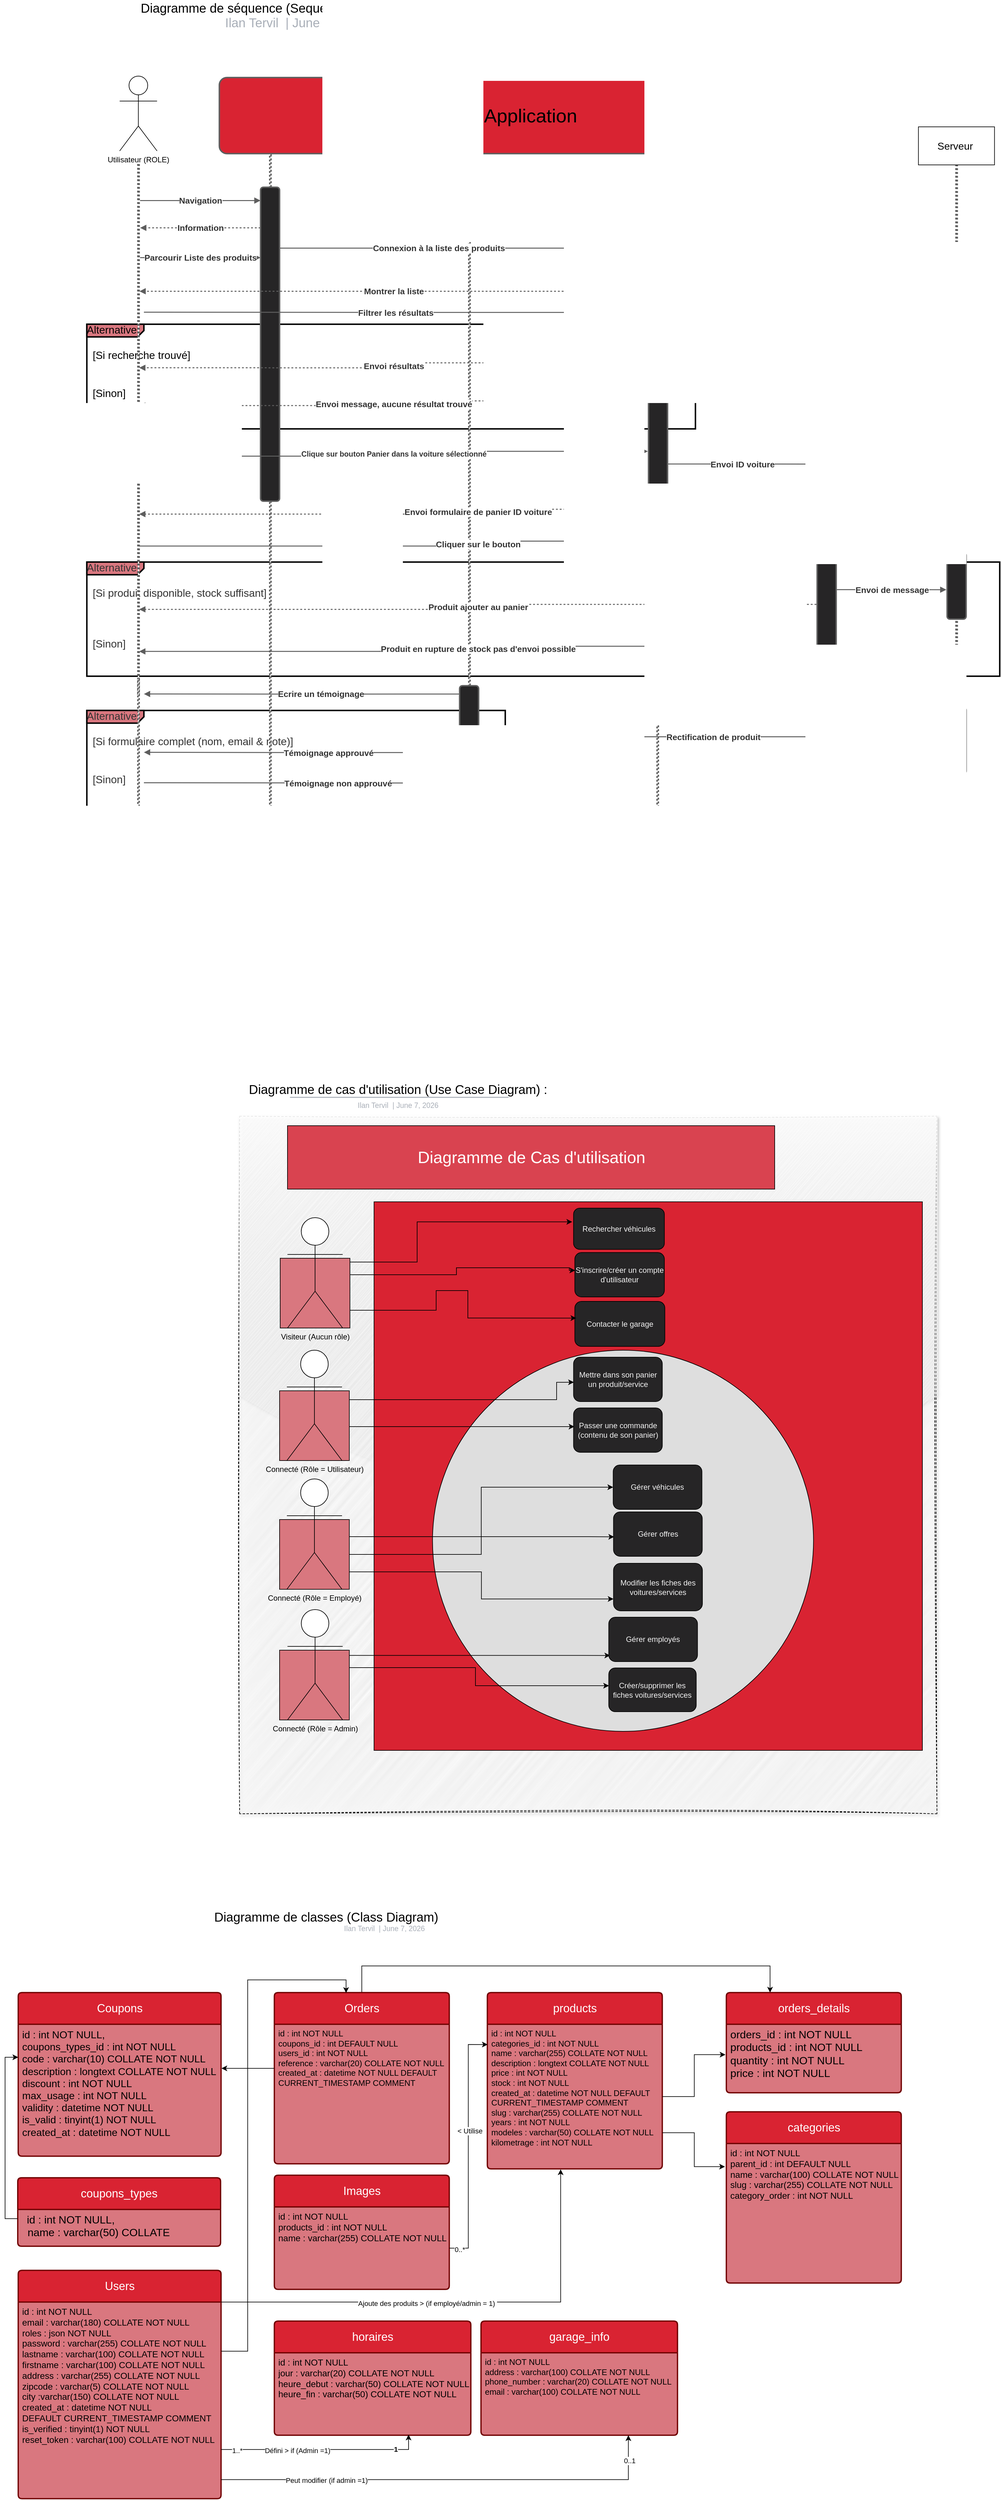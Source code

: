 <mxfile version="22.1.3" type="github">
  <diagram name="Page-1" id="34vSPF7-1cS6kKB8NO-8">
    <mxGraphModel dx="3916" dy="1927" grid="1" gridSize="10" guides="1" tooltips="1" connect="1" arrows="1" fold="1" page="1" pageScale="1" pageWidth="827" pageHeight="1169" math="0" shadow="0">
      <root>
        <mxCell id="0" />
        <mxCell id="1" parent="0" />
        <mxCell id="T6Oe0h_qcBVAluAfO9DY-1" value="" style="whiteSpace=wrap;html=1;aspect=fixed;dashed=1;rounded=0;glass=1;shadow=1;fillColor=#F2F2F2;sketch=1;curveFitting=1;jiggle=2;movable=0;resizable=0;rotatable=0;deletable=0;editable=0;locked=1;connectable=0;" parent="1" vertex="1">
          <mxGeometry x="-1650" y="770" width="1100" height="1100" as="geometry" />
        </mxCell>
        <mxCell id="T6Oe0h_qcBVAluAfO9DY-2" value="" style="whiteSpace=wrap;html=1;aspect=fixed;fillColor=#D9777F;" parent="1" vertex="1">
          <mxGeometry x="-1586.99" y="1612" width="110" height="110" as="geometry" />
        </mxCell>
        <mxCell id="T6Oe0h_qcBVAluAfO9DY-3" value="" style="whiteSpace=wrap;html=1;aspect=fixed;strokeColor=#000000;fillColor=#D9777F;" parent="1" vertex="1">
          <mxGeometry x="-1586.99" y="1406" width="110" height="110" as="geometry" />
        </mxCell>
        <mxCell id="T6Oe0h_qcBVAluAfO9DY-4" value="" style="whiteSpace=wrap;html=1;aspect=fixed;fillColor=#D9777F;strokeColor=#000000;" parent="1" vertex="1">
          <mxGeometry x="-1586.99" y="1203" width="110" height="110" as="geometry" />
        </mxCell>
        <mxCell id="T6Oe0h_qcBVAluAfO9DY-5" value="&lt;font color=&quot;#ffffff&quot; style=&quot;font-size: 26px;&quot;&gt;Diagramme de Cas d&#39;utilisation&lt;/font&gt;" style="rounded=0;whiteSpace=wrap;html=1;fillColor=#D94350;" parent="1" vertex="1">
          <mxGeometry x="-1574.5" y="785" width="768.5" height="100" as="geometry" />
        </mxCell>
        <mxCell id="T6Oe0h_qcBVAluAfO9DY-6" value="" style="whiteSpace=wrap;html=1;aspect=fixed;fillColor=#D92332;movable=0;resizable=0;rotatable=0;deletable=0;editable=0;locked=1;connectable=0;" parent="1" vertex="1">
          <mxGeometry x="-1438" y="905" width="865" height="865" as="geometry" />
        </mxCell>
        <mxCell id="T6Oe0h_qcBVAluAfO9DY-7" value="Connecté (Rôle = Utilisateur)" style="shape=umlActor;verticalLabelPosition=bottom;verticalAlign=top;html=1;outlineConnect=0;" parent="1" vertex="1">
          <mxGeometry x="-1575.5" y="1139" width="87" height="174" as="geometry" />
        </mxCell>
        <mxCell id="T6Oe0h_qcBVAluAfO9DY-8" value="Connecté&amp;nbsp;(Rôle = Employé)" style="shape=umlActor;verticalLabelPosition=bottom;verticalAlign=top;html=1;outlineConnect=0;" parent="1" vertex="1">
          <mxGeometry x="-1575.5" y="1342" width="87" height="174" as="geometry" />
        </mxCell>
        <mxCell id="T6Oe0h_qcBVAluAfO9DY-9" value="Connecté (Rôle = Admin)" style="shape=umlActor;verticalLabelPosition=bottom;verticalAlign=top;html=1;outlineConnect=0;" parent="1" vertex="1">
          <mxGeometry x="-1574.5" y="1548" width="87" height="174" as="geometry" />
        </mxCell>
        <mxCell id="T6Oe0h_qcBVAluAfO9DY-10" value="&lt;font color=&quot;#f2f2f2&quot;&gt;Rechercher véhicules&lt;/font&gt;" style="rounded=1;whiteSpace=wrap;html=1;fillColor=#262526;" parent="1" vertex="1">
          <mxGeometry x="-1123.27" y="915" width="143.27" height="65" as="geometry" />
        </mxCell>
        <mxCell id="T6Oe0h_qcBVAluAfO9DY-11" value="&lt;font color=&quot;#f2f2f2&quot;&gt;S&#39;inscrire/créer un compte d&#39;utilisateur&lt;/font&gt;" style="rounded=1;whiteSpace=wrap;html=1;fillColor=#262526;" parent="1" vertex="1">
          <mxGeometry x="-1121.25" y="985" width="141.25" height="70" as="geometry" />
        </mxCell>
        <mxCell id="T6Oe0h_qcBVAluAfO9DY-13" value="&lt;font color=&quot;#f2f2f2&quot;&gt;Contacter le garage&lt;/font&gt;" style="rounded=1;whiteSpace=wrap;html=1;fillColor=#262526;" parent="1" vertex="1">
          <mxGeometry x="-1121.25" y="1062" width="142" height="71" as="geometry" />
        </mxCell>
        <mxCell id="T6Oe0h_qcBVAluAfO9DY-32" value="" style="group;dropTarget=0;pointerEvents=0;" parent="1" vertex="1">
          <mxGeometry x="-1720" y="710" width="640" height="45" as="geometry" />
        </mxCell>
        <mxCell id="T6Oe0h_qcBVAluAfO9DY-33" value="&lt;font style=&quot;font-size: 20px;&quot;&gt;Diagramme de cas d&#39;utilisation (Use Case Diagram) :&lt;/font&gt;" style="points=[[0.233,0.967,0]];html=1;overflow=block;blockSpacing=1;whiteSpace=wrap;fontSize=16;fontColor=default;align=center;spacingLeft=7;spacingRight=7;spacingTop=2;spacing=3;strokeOpacity=0;fillOpacity=0;rounded=1;absoluteArcSize=1;arcSize=12;fillColor=#ffffff;strokeWidth=1.5;lucidId=E0v4OU6HhNtv;" parent="T6Oe0h_qcBVAluAfO9DY-32" vertex="1">
          <mxGeometry width="640" height="31" as="geometry" />
        </mxCell>
        <UserObject label="Ilan Tervil&amp;nbsp; |  %date{mmmm d, yyyy}%" placeholders="1" id="T6Oe0h_qcBVAluAfO9DY-34">
          <mxCell style="html=1;overflow=block;blockSpacing=1;whiteSpace=wrap;fontSize=11.5;fontColor=#a9afb8;align=center;spacingLeft=7;spacingRight=7;spacingTop=2;spacing=3;strokeOpacity=0;fillOpacity=0;rounded=1;absoluteArcSize=1;arcSize=12;fillColor=#ffffff;strokeWidth=1.5;lucidId=E0v46zYpy2dv;" parent="T6Oe0h_qcBVAluAfO9DY-32" vertex="1">
            <mxGeometry y="31" width="640" height="14" as="geometry" />
          </mxCell>
        </UserObject>
        <mxCell id="T6Oe0h_qcBVAluAfO9DY-35" value="" style="html=1;jettySize=18;whiteSpace=wrap;fontSize=13;fontFamily=Helvetica;strokeColor=#a9afb8;strokeOpacity=100;strokeWidth=1.5;rounded=0;startArrow=none;endArrow=none;exitX=0.233;exitY=0.967;exitPerimeter=0;lucidId=E0v4RzTpeAeE;" parent="T6Oe0h_qcBVAluAfO9DY-32" source="T6Oe0h_qcBVAluAfO9DY-33" edge="1">
          <mxGeometry width="100" height="100" relative="1" as="geometry">
            <Array as="points" />
            <mxPoint x="494" y="30" as="targetPoint" />
          </mxGeometry>
        </mxCell>
        <mxCell id="T6Oe0h_qcBVAluAfO9DY-39" value="Alternative&lt;br&gt;&lt;br&gt;&amp;nbsp; [Si produit disponible, stock suffisant]&lt;br&gt;&lt;br&gt;&lt;br&gt;&lt;br&gt;&amp;nbsp; [Sinon]" style="html=1;blockSpacing=1;whiteSpace=wrap;shape=mxgraph.sysml.package2;xSize=90;overflow=fill;fontSize=16.7;fontColor=#333333;align=left;spacing=0;strokeColor=#000000;strokeOpacity=100;fillOpacity=100;rounded=1;absoluteArcSize=1;arcSize=9;fillColor=#D9777F;strokeWidth=2.3;lucidId=YBw4MqrhlL.r;" parent="1" vertex="1">
          <mxGeometry x="-1891.25" y="-104" width="1440" height="180" as="geometry" />
        </mxCell>
        <mxCell id="T6Oe0h_qcBVAluAfO9DY-40" value="Alternative&lt;br&gt;&lt;br&gt;&lt;span data-lucid-content=&quot;{&amp;quot;t&amp;quot;:&amp;quot;[Si recherche trouvé]&amp;quot;,&amp;quot;m&amp;quot;:[{&amp;quot;s&amp;quot;:0,&amp;quot;n&amp;quot;:&amp;quot;a&amp;quot;,&amp;quot;v&amp;quot;:&amp;quot;center&amp;quot;},{&amp;quot;s&amp;quot;:0,&amp;quot;n&amp;quot;:&amp;quot;s&amp;quot;,&amp;quot;v&amp;quot;:22.222,&amp;quot;e&amp;quot;:21},{&amp;quot;s&amp;quot;:0,&amp;quot;n&amp;quot;:&amp;quot;c&amp;quot;,&amp;quot;v&amp;quot;:&amp;quot;333333ff&amp;quot;,&amp;quot;e&amp;quot;:21}]}&quot; data-lucid-type=&quot;application/vnd.lucid.text&quot;&gt;&lt;/span&gt;&amp;nbsp; [Si recherche trouvé]&lt;br&gt;&lt;br&gt;&lt;br&gt;&amp;nbsp; [Sinon]" style="html=1;blockSpacing=1;whiteSpace=wrap;shape=mxgraph.sysml.package2;xSize=90;overflow=fill;fontSize=16.7;align=left;spacing=0;strokeOpacity=100;fillOpacity=100;rounded=1;absoluteArcSize=1;arcSize=9;strokeWidth=2.3;lucidId=-Cw4YTbApHRs;fillColor=#D9777F;strokeColor=default;" parent="1" vertex="1">
          <mxGeometry x="-1891.25" y="-479" width="960" height="165" as="geometry" />
        </mxCell>
        <mxCell id="T6Oe0h_qcBVAluAfO9DY-41" value="Alternative&lt;br&gt;&lt;br&gt;&amp;nbsp; [Si formulaire complet (nom, email &amp;amp; note)]&lt;br&gt;&lt;br&gt;&lt;br&gt;&amp;nbsp; [Sinon]" style="html=1;blockSpacing=1;whiteSpace=wrap;shape=mxgraph.sysml.package2;xSize=90;overflow=fill;fontSize=16.7;fontColor=#333333;align=left;spacing=0;strokeColor=#000000;strokeOpacity=100;fillOpacity=100;rounded=1;absoluteArcSize=1;arcSize=9;fillColor=#D9777F;strokeWidth=2.3;lucidId=VZw4ieArGQU4;" parent="1" vertex="1">
          <mxGeometry x="-1891.25" y="130" width="660" height="160" as="geometry" />
        </mxCell>
        <UserObject label="&lt;div style=&quot;display: flex; justify-content: flex-start; text-align: left; align-items: baseline; line-height: 1.25; margin-top: -2px; font-size: 20px;&quot;&gt;&lt;span style=&quot;color: rgb(0, 0, 0);&quot;&gt;&lt;font style=&quot;font-size: 20px;&quot;&gt;Diagramme de séquence (Sequence Diagram) :&lt;br&gt;&lt;/font&gt;&lt;/span&gt;&lt;/div&gt;&lt;div style=&quot;display: flex; justify-content: center; text-align: center; align-items: baseline; line-height: 1.25; margin-left: 7px; margin-right: 7px; margin-top: -2px; font-size: 20px;&quot;&gt;&lt;span style=&quot;color: rgb(169, 175, 184);&quot;&gt;&lt;font style=&quot;font-size: 20px;&quot;&gt;Ilan Tervil&amp;nbsp; |  %date{mmmm d, yyyy}%&lt;/font&gt;&lt;/span&gt;&lt;/div&gt;" placeholders="1" id="T6Oe0h_qcBVAluAfO9DY-42">
          <mxCell style="html=1;overflow=block;blockSpacing=1;whiteSpace=wrap;fontSize=13;align=left;spacing=3.8;verticalAlign=top;strokeColor=none;fillOpacity=0;fillColor=#ffffff;strokeWidth=0;lucidId=O.v4v.V5B6~r;" parent="1" vertex="1">
            <mxGeometry x="-1809.25" y="-990" width="494" height="46" as="geometry" />
          </mxCell>
        </UserObject>
        <mxCell id="T6Oe0h_qcBVAluAfO9DY-43" value="&lt;font style=&quot;font-size: 30px;&quot;&gt;Application&lt;/font&gt;" style="html=1;overflow=block;blockSpacing=1;whiteSpace=wrap;rounded=1;absoluteArcSize=1;arcSize=24;container=1;pointerEvents=0;collapsible=0;recursiveResize=0;fontSize=13;align=center;spacing=0;strokeColor=#5e5e5e;strokeOpacity=100;fillOpacity=100;fillColor=#D92332;strokeWidth=2.3;lucidId=O.v4sSC.tmU.;" parent="1" vertex="1">
          <mxGeometry x="-1682.25" y="-868" width="982.25" height="120" as="geometry" />
        </mxCell>
        <mxCell id="T6Oe0h_qcBVAluAfO9DY-48" value="" style="html=1;overflow=block;blockSpacing=1;whiteSpace=wrap;fontSize=13;spacing=0;strokeColor=#5e5e5e;strokeOpacity=100;rounded=1;absoluteArcSize=1;arcSize=9;rotation=-270;dashed=1;fixDash=1;strokeWidth=2.3;lucidId=O.v4MvfRuMcS;" parent="1" vertex="1">
          <mxGeometry x="-2158.25" y="-192" width="1113" height="2" as="geometry" />
        </mxCell>
        <mxCell id="T6Oe0h_qcBVAluAfO9DY-49" value="" style="html=1;overflow=block;blockSpacing=1;whiteSpace=wrap;fontSize=13;spacing=0;strokeColor=#5e5e5e;strokeOpacity=100;rounded=1;absoluteArcSize=1;arcSize=9;rotation=-270;dashed=1;fixDash=1;strokeWidth=2.3;lucidId=O.v4vlAI9Znb;" parent="1" vertex="1">
          <mxGeometry x="-1844.25" y="-192" width="1113" height="2" as="geometry" />
        </mxCell>
        <mxCell id="T6Oe0h_qcBVAluAfO9DY-50" value="" style="html=1;overflow=block;blockSpacing=1;whiteSpace=wrap;fontSize=13;spacing=0;strokeColor=#5e5e5e;strokeOpacity=100;rounded=1;absoluteArcSize=1;arcSize=9;rotation=-270;dashed=1;fixDash=1;strokeWidth=2.3;lucidId=O.v4o5tknFJy;" parent="1" vertex="1">
          <mxGeometry x="-1547.25" y="-192" width="1113" height="2" as="geometry" />
        </mxCell>
        <mxCell id="T6Oe0h_qcBVAluAfO9DY-51" value="" style="html=1;overflow=block;blockSpacing=1;whiteSpace=wrap;fontSize=13;spacing=0;strokeColor=#5e5e5e;strokeOpacity=100;rounded=1;absoluteArcSize=1;arcSize=9;rotation=-270;dashed=1;fixDash=1;strokeWidth=2.3;lucidId=O.v4iaXeCw92;" parent="1" vertex="1">
          <mxGeometry x="-1281.25" y="-192" width="1113" height="2" as="geometry" />
        </mxCell>
        <mxCell id="T6Oe0h_qcBVAluAfO9DY-52" value="" style="html=1;overflow=block;blockSpacing=1;whiteSpace=wrap;fontSize=13;spacing=0;strokeColor=#5E5E5E;strokeOpacity=100;fillOpacity=100;rounded=1;absoluteArcSize=1;arcSize=9;fillColor=#262526;strokeWidth=2.3;lucidId=O.v4kSHFRUKb;" parent="1" vertex="1">
          <mxGeometry x="-1617.25" y="-695" width="30" height="495" as="geometry" />
        </mxCell>
        <mxCell id="T6Oe0h_qcBVAluAfO9DY-53" value="" style="html=1;overflow=block;blockSpacing=1;whiteSpace=wrap;fontSize=13;spacing=0;strokeColor=#5e5e5e;strokeOpacity=100;rounded=1;absoluteArcSize=1;arcSize=9;rotation=-270;dashed=1;fixDash=1;strokeWidth=2.3;lucidId=O.v4rNS-CwyW;" parent="1" vertex="1">
          <mxGeometry x="-2229.25" y="-314" width="839" height="2" as="geometry" />
        </mxCell>
        <mxCell id="T6Oe0h_qcBVAluAfO9DY-54" value="" style="html=1;overflow=block;blockSpacing=1;whiteSpace=wrap;fontSize=13;spacing=0;strokeColor=#5e5e5e;strokeOpacity=100;fillOpacity=100;rounded=1;absoluteArcSize=1;arcSize=9;fillColor=#262526;strokeWidth=2.3;lucidId=O.v4dh4rE484;" parent="1" vertex="1">
          <mxGeometry x="-1005.25" y="-665" width="30" height="465" as="geometry" />
        </mxCell>
        <mxCell id="T6Oe0h_qcBVAluAfO9DY-55" value="" style="html=1;jettySize=18;whiteSpace=wrap;fontSize=13;strokeColor=#5E5E5E;dashed=1;fixDash=1;strokeWidth=1.5;rounded=1;arcSize=12;edgeStyle=orthogonalEdgeStyle;startArrow=none;endArrow=block;endFill=1;exitX=-0.037;exitY=0.531;exitPerimeter=0;entryX=0.384;entryY=0;entryPerimeter=0;lucidId=O.v4Oke_IXJc;" parent="1" source="T6Oe0h_qcBVAluAfO9DY-54" target="T6Oe0h_qcBVAluAfO9DY-53" edge="1">
          <mxGeometry width="100" height="100" relative="1" as="geometry">
            <Array as="points" />
          </mxGeometry>
        </mxCell>
        <mxCell id="T6Oe0h_qcBVAluAfO9DY-56" value="Envoi résultats" style="text;html=1;resizable=0;labelBackgroundColor=default;align=center;verticalAlign=middle;fontStyle=1;fontColor=#333333;fontSize=13.3;" parent="T6Oe0h_qcBVAluAfO9DY-55" vertex="1">
          <mxGeometry relative="1" as="geometry">
            <mxPoint as="offset" />
          </mxGeometry>
        </mxCell>
        <mxCell id="T6Oe0h_qcBVAluAfO9DY-57" value="" style="html=1;jettySize=18;whiteSpace=wrap;fontSize=13;strokeColor=#5E5E5E;dashed=1;fixDash=1;strokeWidth=1.5;rounded=1;arcSize=12;edgeStyle=orthogonalEdgeStyle;startArrow=none;endArrow=block;endFill=1;exitX=-0.037;exitY=0.66;exitPerimeter=0;entryX=0.455;entryY=0;entryPerimeter=0;lucidId=O.v4aioplXV.;" parent="1" source="T6Oe0h_qcBVAluAfO9DY-54" target="T6Oe0h_qcBVAluAfO9DY-53" edge="1">
          <mxGeometry width="100" height="100" relative="1" as="geometry">
            <Array as="points" />
          </mxGeometry>
        </mxCell>
        <mxCell id="T6Oe0h_qcBVAluAfO9DY-58" value="Envoi message, aucune résultat trouvé" style="text;html=1;resizable=0;labelBackgroundColor=default;align=center;verticalAlign=middle;fontStyle=1;fontColor=#333333;fontSize=13.3;" parent="T6Oe0h_qcBVAluAfO9DY-57" vertex="1">
          <mxGeometry relative="1" as="geometry">
            <mxPoint as="offset" />
          </mxGeometry>
        </mxCell>
        <mxCell id="T6Oe0h_qcBVAluAfO9DY-59" value="" style="html=1;jettySize=18;whiteSpace=wrap;fontSize=13;strokeColor=#5E5E5E;strokeWidth=1.5;rounded=1;arcSize=12;edgeStyle=orthogonalEdgeStyle;startArrow=block;startFill=1;endArrow=none;exitX=-0.037;exitY=0.831;exitPerimeter=0;entryX=0.55;entryY=0;entryPerimeter=0;lucidId=O.v4pDnxjaKH;" parent="1" source="T6Oe0h_qcBVAluAfO9DY-54" target="T6Oe0h_qcBVAluAfO9DY-53" edge="1">
          <mxGeometry width="100" height="100" relative="1" as="geometry">
            <Array as="points" />
          </mxGeometry>
        </mxCell>
        <mxCell id="T6Oe0h_qcBVAluAfO9DY-60" value="Clique sur bouton Panier dans la voiture sélectionné" style="text;html=1;resizable=0;labelBackgroundColor=default;align=center;verticalAlign=middle;fontStyle=1;fontColor=#333333;fontSize=11.7;" parent="T6Oe0h_qcBVAluAfO9DY-59" vertex="1">
          <mxGeometry relative="1" as="geometry">
            <mxPoint as="offset" />
          </mxGeometry>
        </mxCell>
        <mxCell id="T6Oe0h_qcBVAluAfO9DY-61" value="" style="html=1;overflow=block;blockSpacing=1;whiteSpace=wrap;fontSize=13;spacing=0;strokeColor=#5e5e5e;strokeOpacity=100;fillOpacity=100;rounded=1;absoluteArcSize=1;arcSize=9;fillColor=#262526;strokeWidth=2.3;lucidId=O.v4rTKuvIvl;" parent="1" vertex="1">
          <mxGeometry x="-739.25" y="-284" width="30" height="375" as="geometry" />
        </mxCell>
        <mxCell id="T6Oe0h_qcBVAluAfO9DY-62" value="" style="html=1;overflow=block;blockSpacing=1;whiteSpace=wrap;fontSize=13;spacing=0;strokeColor=#5e5e5e;strokeOpacity=100;rounded=1;absoluteArcSize=1;arcSize=9;rotation=-270;dashed=1;fixDash=1;strokeWidth=2.3;lucidId=O.v4-R9pIBdy;" parent="1" vertex="1">
          <mxGeometry x="-1067.75" y="-184.5" width="1097" height="2" as="geometry" />
        </mxCell>
        <mxCell id="T6Oe0h_qcBVAluAfO9DY-63" value="" style="html=1;jettySize=18;whiteSpace=wrap;fontSize=13;strokeColor=#5E5E5E;strokeWidth=1.5;rounded=1;arcSize=12;edgeStyle=orthogonalEdgeStyle;startArrow=none;endArrow=block;endFill=1;exitX=1.037;exitY=0.874;exitPerimeter=0;entryX=-0.037;entryY=0.068;entryPerimeter=0;lucidId=O.v41hrQaDPC;" parent="1" source="T6Oe0h_qcBVAluAfO9DY-54" target="T6Oe0h_qcBVAluAfO9DY-61" edge="1">
          <mxGeometry width="100" height="100" relative="1" as="geometry">
            <Array as="points" />
          </mxGeometry>
        </mxCell>
        <mxCell id="T6Oe0h_qcBVAluAfO9DY-64" value="Envoi ID voiture" style="text;html=1;resizable=0;labelBackgroundColor=default;align=center;verticalAlign=middle;fontStyle=1;fontColor=#333333;fontSize=13.3;" parent="T6Oe0h_qcBVAluAfO9DY-63" vertex="1">
          <mxGeometry relative="1" as="geometry">
            <mxPoint as="offset" />
          </mxGeometry>
        </mxCell>
        <mxCell id="T6Oe0h_qcBVAluAfO9DY-65" value="" style="html=1;jettySize=18;whiteSpace=wrap;fontSize=13;strokeColor=#5E5E5E;dashed=1;fixDash=1;strokeWidth=1.5;rounded=1;arcSize=12;edgeStyle=orthogonalEdgeStyle;startArrow=none;endArrow=block;endFill=1;exitX=-0.037;exitY=0.258;exitPerimeter=0;entryX=0.659;entryY=0;entryPerimeter=0;lucidId=O.v4EKcI3OWY;" parent="1" source="T6Oe0h_qcBVAluAfO9DY-61" target="T6Oe0h_qcBVAluAfO9DY-53" edge="1">
          <mxGeometry width="100" height="100" relative="1" as="geometry">
            <Array as="points" />
          </mxGeometry>
        </mxCell>
        <mxCell id="T6Oe0h_qcBVAluAfO9DY-66" value="Envoi formulaire de panier ID voiture" style="text;html=1;resizable=0;labelBackgroundColor=default;align=center;verticalAlign=middle;fontStyle=1;fontColor=#333333;fontSize=13.3;" parent="T6Oe0h_qcBVAluAfO9DY-65" vertex="1">
          <mxGeometry relative="1" as="geometry">
            <mxPoint as="offset" />
          </mxGeometry>
        </mxCell>
        <mxCell id="T6Oe0h_qcBVAluAfO9DY-67" value="" style="html=1;jettySize=18;whiteSpace=wrap;fontSize=13;strokeColor=#5E5E5E;strokeWidth=1.5;rounded=1;arcSize=12;edgeStyle=orthogonalEdgeStyle;startArrow=block;startFill=1;endArrow=none;exitX=-0.037;exitY=0.392;exitPerimeter=0;entryX=0.719;entryY=0;entryPerimeter=0;lucidId=Y.v4IYNe0~j0;" parent="1" source="T6Oe0h_qcBVAluAfO9DY-61" target="T6Oe0h_qcBVAluAfO9DY-53" edge="1">
          <mxGeometry width="100" height="100" relative="1" as="geometry">
            <Array as="points" />
          </mxGeometry>
        </mxCell>
        <mxCell id="T6Oe0h_qcBVAluAfO9DY-68" value="Cliquer sur le bouton" style="text;html=1;resizable=0;labelBackgroundColor=default;align=center;verticalAlign=middle;fontStyle=1;fontColor=#333333;fontSize=13.3;" parent="T6Oe0h_qcBVAluAfO9DY-67" vertex="1">
          <mxGeometry relative="1" as="geometry">
            <mxPoint as="offset" />
          </mxGeometry>
        </mxCell>
        <mxCell id="T6Oe0h_qcBVAluAfO9DY-69" value="" style="html=1;overflow=block;blockSpacing=1;whiteSpace=wrap;fontSize=13;spacing=0;strokeColor=#5e5e5e;strokeOpacity=100;fillOpacity=100;rounded=1;absoluteArcSize=1;arcSize=9;fillColor=#262526;strokeWidth=2.3;lucidId=Mmw4W55uL8Zy;" parent="1" vertex="1">
          <mxGeometry x="-534.25" y="-119" width="30" height="105" as="geometry" />
        </mxCell>
        <mxCell id="T6Oe0h_qcBVAluAfO9DY-70" value="" style="html=1;jettySize=18;whiteSpace=wrap;fontSize=13;strokeColor=#5E5E5E;strokeWidth=1.5;rounded=1;arcSize=12;edgeStyle=orthogonalEdgeStyle;startArrow=block;startFill=1;endArrow=none;lucidId=wtw4ixZKij.u;" parent="1" edge="1">
          <mxGeometry width="100" height="100" relative="1" as="geometry">
            <Array as="points" />
            <mxPoint x="-1617.25" y="-674" as="sourcePoint" />
            <mxPoint x="-1807.25" y="-674" as="targetPoint" />
          </mxGeometry>
        </mxCell>
        <mxCell id="T6Oe0h_qcBVAluAfO9DY-71" value="Navigation" style="text;html=1;resizable=0;labelBackgroundColor=default;align=center;verticalAlign=middle;fontStyle=1;fontColor=#333333;fontSize=13.3;" parent="T6Oe0h_qcBVAluAfO9DY-70" vertex="1">
          <mxGeometry relative="1" as="geometry">
            <mxPoint as="offset" />
          </mxGeometry>
        </mxCell>
        <mxCell id="T6Oe0h_qcBVAluAfO9DY-72" value="" style="html=1;jettySize=18;whiteSpace=wrap;fontSize=13;strokeColor=#5E5E5E;dashed=1;fixDash=1;strokeWidth=1.5;rounded=1;arcSize=12;edgeStyle=orthogonalEdgeStyle;startArrow=none;endArrow=block;endFill=1;lucidId=wtw47-qaW_Ss;" parent="1" edge="1">
          <mxGeometry width="100" height="100" relative="1" as="geometry">
            <Array as="points" />
            <mxPoint x="-1617.25" y="-631" as="sourcePoint" />
            <mxPoint x="-1807.25" y="-631" as="targetPoint" />
          </mxGeometry>
        </mxCell>
        <mxCell id="T6Oe0h_qcBVAluAfO9DY-73" value="Information" style="text;html=1;resizable=0;labelBackgroundColor=default;align=center;verticalAlign=middle;fontStyle=1;fontColor=#333333;fontSize=13.3;" parent="T6Oe0h_qcBVAluAfO9DY-72" vertex="1">
          <mxGeometry relative="1" as="geometry">
            <mxPoint as="offset" />
          </mxGeometry>
        </mxCell>
        <mxCell id="T6Oe0h_qcBVAluAfO9DY-74" value="" style="html=1;jettySize=18;whiteSpace=wrap;fontSize=13;strokeColor=#5E5E5E;strokeWidth=1.5;rounded=1;arcSize=12;edgeStyle=orthogonalEdgeStyle;startArrow=block;startFill=1;endArrow=none;lucidId=wtw4JS.fzAdc;" parent="1" edge="1">
          <mxGeometry width="100" height="100" relative="1" as="geometry">
            <Array as="points" />
            <mxPoint x="-1617.25" y="-584" as="sourcePoint" />
            <mxPoint x="-1807.25" y="-584" as="targetPoint" />
          </mxGeometry>
        </mxCell>
        <mxCell id="T6Oe0h_qcBVAluAfO9DY-75" value="Parcourir Liste des produits" style="text;html=1;resizable=0;labelBackgroundColor=default;align=center;verticalAlign=middle;fontStyle=1;fontColor=#333333;fontSize=13.3;" parent="T6Oe0h_qcBVAluAfO9DY-74" vertex="1">
          <mxGeometry relative="1" as="geometry">
            <mxPoint as="offset" />
          </mxGeometry>
        </mxCell>
        <mxCell id="T6Oe0h_qcBVAluAfO9DY-76" value="" style="html=1;jettySize=18;whiteSpace=wrap;fontSize=13;strokeColor=#5E5E5E;strokeWidth=1.5;rounded=1;arcSize=12;edgeStyle=orthogonalEdgeStyle;startArrow=none;endArrow=block;endFill=1;lucidId=-tw4ck6UbxF0;" parent="1" edge="1">
          <mxGeometry width="100" height="100" relative="1" as="geometry">
            <Array as="points" />
            <mxPoint x="-1586.25" y="-599" as="sourcePoint" />
            <mxPoint x="-1007.25" y="-599" as="targetPoint" />
          </mxGeometry>
        </mxCell>
        <mxCell id="T6Oe0h_qcBVAluAfO9DY-77" value="Connexion à la liste des produits" style="text;html=1;resizable=0;labelBackgroundColor=default;align=center;verticalAlign=middle;fontStyle=1;fontColor=#333333;fontSize=13.3;" parent="T6Oe0h_qcBVAluAfO9DY-76" vertex="1">
          <mxGeometry x="-0.138" relative="1" as="geometry">
            <mxPoint as="offset" />
          </mxGeometry>
        </mxCell>
        <mxCell id="T6Oe0h_qcBVAluAfO9DY-78" value="" style="html=1;jettySize=18;whiteSpace=wrap;fontSize=13;strokeColor=#5E5E5E;dashed=1;fixDash=1;strokeWidth=1.5;rounded=1;arcSize=12;edgeStyle=orthogonalEdgeStyle;startArrow=none;endArrow=block;endFill=1;lucidId=-tw4iL17KhE3;" parent="1" edge="1">
          <mxGeometry width="100" height="100" relative="1" as="geometry">
            <Array as="points" />
            <mxPoint x="-1007.25" y="-531" as="sourcePoint" />
            <mxPoint x="-1808.25" y="-531" as="targetPoint" />
          </mxGeometry>
        </mxCell>
        <mxCell id="T6Oe0h_qcBVAluAfO9DY-79" value="            Montrer la liste" style="text;html=1;resizable=0;labelBackgroundColor=default;align=center;verticalAlign=middle;fontStyle=1;fontColor=#333333;fontSize=13.3;" parent="T6Oe0h_qcBVAluAfO9DY-78" vertex="1">
          <mxGeometry relative="1" as="geometry">
            <mxPoint as="offset" />
          </mxGeometry>
        </mxCell>
        <mxCell id="T6Oe0h_qcBVAluAfO9DY-80" value="" style="html=1;jettySize=18;whiteSpace=wrap;fontSize=13;strokeColor=#5E5E5E;strokeWidth=1.5;rounded=1;arcSize=12;edgeStyle=orthogonalEdgeStyle;startArrow=block;startFill=1;endArrow=none;exitX=-0.037;exitY=0.36;exitPerimeter=0;lucidId=uuw4k.lDiz5w;" parent="1" source="T6Oe0h_qcBVAluAfO9DY-54" edge="1">
          <mxGeometry width="100" height="100" relative="1" as="geometry">
            <Array as="points" />
            <mxPoint x="-1801.25" y="-498" as="targetPoint" />
          </mxGeometry>
        </mxCell>
        <mxCell id="T6Oe0h_qcBVAluAfO9DY-81" value="                  Filtrer les résultats" style="text;html=1;resizable=0;labelBackgroundColor=default;align=center;verticalAlign=middle;fontStyle=1;fontColor=#333333;fontSize=13.3;" parent="T6Oe0h_qcBVAluAfO9DY-80" vertex="1">
          <mxGeometry relative="1" as="geometry">
            <mxPoint as="offset" />
          </mxGeometry>
        </mxCell>
        <mxCell id="T6Oe0h_qcBVAluAfO9DY-82" value="" style="html=1;jettySize=18;whiteSpace=wrap;fontSize=13;strokeColor=#5E5E5E;strokeWidth=1.5;rounded=1;arcSize=12;edgeStyle=orthogonalEdgeStyle;startArrow=none;endArrow=block;endFill=1;exitX=1.037;exitY=0.596;exitPerimeter=0;entryX=-0.037;entryY=0.558;entryPerimeter=0;lucidId=oww4UqA21~jD;" parent="1" source="T6Oe0h_qcBVAluAfO9DY-61" target="T6Oe0h_qcBVAluAfO9DY-69" edge="1">
          <mxGeometry width="100" height="100" relative="1" as="geometry">
            <Array as="points" />
          </mxGeometry>
        </mxCell>
        <mxCell id="T6Oe0h_qcBVAluAfO9DY-83" value="Envoi de message" style="text;html=1;resizable=0;labelBackgroundColor=default;align=center;verticalAlign=middle;fontStyle=1;fontColor=#333333;fontSize=13.3;" parent="T6Oe0h_qcBVAluAfO9DY-82" vertex="1">
          <mxGeometry relative="1" as="geometry">
            <mxPoint as="offset" />
          </mxGeometry>
        </mxCell>
        <mxCell id="T6Oe0h_qcBVAluAfO9DY-84" value="" style="html=1;jettySize=18;whiteSpace=wrap;fontSize=13;strokeColor=#5E5E5E;dashed=1;fixDash=1;strokeWidth=1.5;rounded=1;arcSize=12;edgeStyle=orthogonalEdgeStyle;startArrow=none;endArrow=block;endFill=1;exitX=-0.037;exitY=0.658;exitPerimeter=0;entryX=0.838;entryY=0;entryPerimeter=0;lucidId=JAw4WZks1poF;" parent="1" source="T6Oe0h_qcBVAluAfO9DY-61" target="T6Oe0h_qcBVAluAfO9DY-53" edge="1">
          <mxGeometry width="100" height="100" relative="1" as="geometry">
            <Array as="points" />
          </mxGeometry>
        </mxCell>
        <mxCell id="T6Oe0h_qcBVAluAfO9DY-85" value="Produit ajouter au panier" style="text;html=1;resizable=0;labelBackgroundColor=default;align=center;verticalAlign=middle;fontStyle=1;fontColor=#333333;fontSize=13.3;" parent="T6Oe0h_qcBVAluAfO9DY-84" vertex="1">
          <mxGeometry relative="1" as="geometry">
            <mxPoint as="offset" />
          </mxGeometry>
        </mxCell>
        <mxCell id="T6Oe0h_qcBVAluAfO9DY-86" value="" style="html=1;jettySize=18;whiteSpace=wrap;fontSize=13;strokeColor=#5E5E5E;strokeWidth=1.5;rounded=1;arcSize=12;edgeStyle=orthogonalEdgeStyle;startArrow=none;endArrow=block;endFill=1;exitX=-0.037;exitY=0.834;exitPerimeter=0;entryX=0.917;entryY=0;entryPerimeter=0;lucidId=vGw4GbxFIj__;" parent="1" source="T6Oe0h_qcBVAluAfO9DY-61" target="T6Oe0h_qcBVAluAfO9DY-53" edge="1">
          <mxGeometry width="100" height="100" relative="1" as="geometry">
            <Array as="points" />
          </mxGeometry>
        </mxCell>
        <mxCell id="T6Oe0h_qcBVAluAfO9DY-87" value="Produit en rupture de stock pas d&#39;envoi possible" style="text;html=1;resizable=0;labelBackgroundColor=default;align=center;verticalAlign=middle;fontStyle=1;fontColor=#333333;fontSize=13.3;" parent="T6Oe0h_qcBVAluAfO9DY-86" vertex="1">
          <mxGeometry relative="1" as="geometry">
            <mxPoint as="offset" />
          </mxGeometry>
        </mxCell>
        <mxCell id="T6Oe0h_qcBVAluAfO9DY-88" value="" style="html=1;overflow=block;blockSpacing=1;whiteSpace=wrap;fontSize=13;spacing=0;strokeColor=#5E5E5E;strokeOpacity=100;fillOpacity=100;rounded=1;absoluteArcSize=1;arcSize=9;fillColor=#262526;strokeWidth=2.3;lucidId=QYw4wGIv5B0Q;" parent="1" vertex="1">
          <mxGeometry x="-1303.25" y="91" width="30" height="244" as="geometry" />
        </mxCell>
        <mxCell id="T6Oe0h_qcBVAluAfO9DY-89" value="" style="html=1;jettySize=18;whiteSpace=wrap;fontSize=13;strokeColor=#5E5E5E;strokeWidth=1.5;rounded=1;arcSize=12;edgeStyle=orthogonalEdgeStyle;startArrow=none;endArrow=block;endFill=1;exitX=-0.037;exitY=0.054;exitPerimeter=0;lucidId=.0w4R24Ej4a0;" parent="1" source="T6Oe0h_qcBVAluAfO9DY-88" edge="1">
          <mxGeometry width="100" height="100" relative="1" as="geometry">
            <Array as="points" />
            <mxPoint x="-1801.25" y="104" as="targetPoint" />
          </mxGeometry>
        </mxCell>
        <mxCell id="T6Oe0h_qcBVAluAfO9DY-90" value="Ecrire un témoignage" style="text;html=1;resizable=0;labelBackgroundColor=default;align=center;verticalAlign=middle;fontStyle=1;fontColor=#333333;fontSize=13.3;" parent="T6Oe0h_qcBVAluAfO9DY-89" vertex="1">
          <mxGeometry x="-0.126" relative="1" as="geometry">
            <mxPoint as="offset" />
          </mxGeometry>
        </mxCell>
        <mxCell id="T6Oe0h_qcBVAluAfO9DY-91" value="" style="html=1;jettySize=18;whiteSpace=wrap;fontSize=13;strokeColor=#5E5E5E;strokeWidth=1.5;rounded=1;arcSize=12;edgeStyle=orthogonalEdgeStyle;startArrow=none;endArrow=block;endFill=1;exitX=-0.037;exitY=0.432;exitPerimeter=0;lucidId=H-w4pIvz6j4w;" parent="1" source="T6Oe0h_qcBVAluAfO9DY-88" edge="1">
          <mxGeometry width="100" height="100" relative="1" as="geometry">
            <Array as="points" />
            <mxPoint x="-1801.25" y="196" as="targetPoint" />
          </mxGeometry>
        </mxCell>
        <mxCell id="T6Oe0h_qcBVAluAfO9DY-92" value="Témoignage approuvé" style="text;html=1;resizable=0;labelBackgroundColor=default;align=center;verticalAlign=middle;fontStyle=1;fontColor=#333333;fontSize=13.3;" parent="T6Oe0h_qcBVAluAfO9DY-91" vertex="1">
          <mxGeometry x="-0.171" relative="1" as="geometry">
            <mxPoint as="offset" />
          </mxGeometry>
        </mxCell>
        <mxCell id="T6Oe0h_qcBVAluAfO9DY-93" value="" style="html=1;jettySize=18;whiteSpace=wrap;fontSize=13;strokeColor=#5E5E5E;strokeWidth=1.5;rounded=1;arcSize=12;edgeStyle=orthogonalEdgeStyle;startArrow=block;startFill=1;endArrow=none;exitX=-0.037;exitY=0.629;exitPerimeter=0;lucidId=5-w4I5FU1FGH;" parent="1" source="T6Oe0h_qcBVAluAfO9DY-88" edge="1">
          <mxGeometry width="100" height="100" relative="1" as="geometry">
            <Array as="points" />
            <mxPoint x="-1801.25" y="244" as="targetPoint" />
          </mxGeometry>
        </mxCell>
        <mxCell id="T6Oe0h_qcBVAluAfO9DY-94" value="Témoignage non approuvé" style="text;html=1;resizable=0;labelBackgroundColor=default;align=center;verticalAlign=middle;fontStyle=1;fontColor=#333333;fontSize=13.3;" parent="T6Oe0h_qcBVAluAfO9DY-93" vertex="1">
          <mxGeometry x="-0.231" relative="1" as="geometry">
            <mxPoint as="offset" />
          </mxGeometry>
        </mxCell>
        <mxCell id="T6Oe0h_qcBVAluAfO9DY-95" value="" style="html=1;overflow=block;blockSpacing=1;whiteSpace=wrap;fontSize=13;spacing=0;strokeColor=#5e5e5e;strokeOpacity=100;rounded=1;absoluteArcSize=1;arcSize=9;rotation=-270;dashed=1;fixDash=1;strokeWidth=2.3;lucidId=uFx4CHYQh-c2;" parent="1" vertex="1">
          <mxGeometry x="-1952.25" y="221" width="285" height="2" as="geometry" />
        </mxCell>
        <mxCell id="T6Oe0h_qcBVAluAfO9DY-96" value="" style="html=1;overflow=block;blockSpacing=1;whiteSpace=wrap;fontSize=13;spacing=0;strokeColor=#5e5e5e;strokeOpacity=100;fillOpacity=100;rounded=1;absoluteArcSize=1;arcSize=9;fillColor=#262526;strokeWidth=2.3;lucidId=cGx4ARh1Pq9b;" parent="1" vertex="1">
          <mxGeometry x="-534.25" y="125" width="30" height="105" as="geometry" />
        </mxCell>
        <mxCell id="T6Oe0h_qcBVAluAfO9DY-97" value="" style="html=1;jettySize=18;whiteSpace=wrap;fontSize=13;strokeColor=#5E5E5E;strokeWidth=1.5;rounded=1;arcSize=12;edgeStyle=orthogonalEdgeStyle;startArrow=none;endArrow=block;endFill=1;exitX=1.037;exitY=0.33;exitPerimeter=0;entryX=-0.037;entryY=0.444;entryPerimeter=0;lucidId=91w4l3fRSnOy;" parent="1" source="T6Oe0h_qcBVAluAfO9DY-88" target="T6Oe0h_qcBVAluAfO9DY-96" edge="1">
          <mxGeometry width="100" height="100" relative="1" as="geometry">
            <Array as="points" />
          </mxGeometry>
        </mxCell>
        <mxCell id="T6Oe0h_qcBVAluAfO9DY-98" value="Rectification de produit" style="text;html=1;resizable=0;labelBackgroundColor=default;align=center;verticalAlign=middle;fontStyle=1;fontColor=#333333;fontSize=13.3;" parent="T6Oe0h_qcBVAluAfO9DY-97" vertex="1">
          <mxGeometry relative="1" as="geometry">
            <mxPoint as="offset" />
          </mxGeometry>
        </mxCell>
        <mxCell id="T6Oe0h_qcBVAluAfO9DY-100" value="Utilisateur (ROLE)" style="shape=umlActor;verticalLabelPosition=bottom;verticalAlign=top;html=1;outlineConnect=0;" parent="1" vertex="1">
          <mxGeometry x="-1839.25" y="-870" width="59" height="118" as="geometry" />
        </mxCell>
        <UserObject label="&lt;div style=&quot;display: flex; justify-content: flex-start; text-align: left; align-items: baseline; line-height: 1.25; margin-top: -2px;&quot;&gt;&lt;span style=&quot;color: rgb(0, 0, 0);&quot;&gt;&lt;font style=&quot;font-size: 20px;&quot;&gt;Diagramme de classes (Class Diagram)&lt;/font&gt;&lt;br&gt;&lt;/span&gt;&lt;/div&gt;&lt;div style=&quot;display: flex; justify-content: center; text-align: center; align-items: baseline; font-size: 0; line-height: 1.25;margin-left: 7px;margin-right: 7px;margin-top: 2px;margin-top: -2px;&quot;&gt;&lt;span&gt;&lt;span style=&quot;font-size:11.5px;color:#a9afb8;&quot;&gt;Ilan Tervil&amp;nbsp; |  %date{mmmm d, yyyy}%&lt;/span&gt;&lt;/span&gt;&lt;/div&gt;" placeholders="1" id="T6Oe0h_qcBVAluAfO9DY-205">
          <mxCell style="html=1;overflow=block;blockSpacing=1;whiteSpace=wrap;fontSize=13;align=left;spacing=3.8;verticalAlign=top;strokeColor=none;fillOpacity=0;fillColor=#ffffff;strokeWidth=0;lucidId=5Hx4jj2AYFTZ;" parent="1" vertex="1">
            <mxGeometry x="-1692.87" y="2020" width="543" height="62" as="geometry" />
          </mxCell>
        </UserObject>
        <mxCell id="T6Oe0h_qcBVAluAfO9DY-233" style="edgeStyle=orthogonalEdgeStyle;rounded=0;orthogonalLoop=1;jettySize=auto;html=1;entryX=0.493;entryY=0.982;entryDx=0;entryDy=0;entryPerimeter=0;" parent="1" edge="1">
          <mxGeometry relative="1" as="geometry">
            <Array as="points">
              <mxPoint x="-1232.87" y="2350" />
              <mxPoint x="-1232.87" y="2350" />
            </Array>
            <mxPoint x="-1232.844" y="2307.856" as="targetPoint" />
          </mxGeometry>
        </mxCell>
        <mxCell id="T6Oe0h_qcBVAluAfO9DY-234" value="Assigne &amp;gt;" style="edgeLabel;html=1;align=center;verticalAlign=middle;resizable=0;points=[];" parent="T6Oe0h_qcBVAluAfO9DY-233" vertex="1" connectable="0">
          <mxGeometry x="0.222" relative="1" as="geometry">
            <mxPoint x="2" y="8" as="offset" />
          </mxGeometry>
        </mxCell>
        <mxCell id="T6Oe0h_qcBVAluAfO9DY-235" value="1" style="edgeLabel;html=1;align=center;verticalAlign=middle;resizable=0;points=[];" parent="T6Oe0h_qcBVAluAfO9DY-233" vertex="1" connectable="0">
          <mxGeometry x="-0.715" y="-1" relative="1" as="geometry">
            <mxPoint as="offset" />
          </mxGeometry>
        </mxCell>
        <mxCell id="T6Oe0h_qcBVAluAfO9DY-236" value="1..*" style="edgeLabel;html=1;align=center;verticalAlign=middle;resizable=0;points=[];" parent="T6Oe0h_qcBVAluAfO9DY-233" vertex="1" connectable="0">
          <mxGeometry x="0.617" relative="1" as="geometry">
            <mxPoint as="offset" />
          </mxGeometry>
        </mxCell>
        <mxCell id="T6Oe0h_qcBVAluAfO9DY-276" value="&lt;font style=&quot;font-size: 18px;&quot;&gt;Coupons&lt;/font&gt;" style="swimlane;childLayout=stackLayout;horizontal=1;startSize=50;horizontalStack=0;rounded=1;fontSize=14;fontStyle=0;strokeWidth=2;resizeParent=0;resizeLast=1;shadow=0;dashed=0;align=center;arcSize=4;whiteSpace=wrap;html=1;fillColor=#D92332;fontColor=#ffffff;strokeColor=#6F0000;gradientColor=none;swimlaneFillColor=#D9777F;" parent="1" vertex="1">
          <mxGeometry x="-1999.27" y="2151.91" width="320" height="258" as="geometry" />
        </mxCell>
        <mxCell id="T6Oe0h_qcBVAluAfO9DY-277" value="&lt;font style=&quot;font-size: 16px;&quot;&gt;&lt;div style=&quot;&quot;&gt;&lt;font style=&quot;font-size: 16px;&quot;&gt;id : int NOT NULL,&lt;/font&gt;&lt;/div&gt;&lt;div style=&quot;&quot;&gt;&lt;span style=&quot;background-color: initial;&quot;&gt;coupons_types_id : int NOT NULL&lt;/span&gt;&lt;/div&gt;&lt;div style=&quot;&quot;&gt;&lt;span style=&quot;&quot;&gt;code : varchar(10) COLLATE NOT NULL&lt;/span&gt;&lt;/div&gt;&lt;div style=&quot;&quot;&gt;&lt;span style=&quot;&quot;&gt;description : longtext COLLATE NOT NULL&lt;/span&gt;&lt;/div&gt;&lt;div style=&quot;&quot;&gt;&lt;span style=&quot;&quot;&gt;discount : int NOT NULL&lt;/span&gt;&lt;/div&gt;&lt;div style=&quot;&quot;&gt;&lt;span style=&quot;&quot;&gt;max_usage : int NOT NULL&lt;/span&gt;&lt;/div&gt;&lt;div style=&quot;&quot;&gt;&lt;span style=&quot;&quot;&gt;validity : datetime NOT NULL&lt;/span&gt;&lt;/div&gt;&lt;div style=&quot;&quot;&gt;&lt;span style=&quot;&quot;&gt;is_valid : tinyint(1) NOT NULL&lt;/span&gt;&lt;/div&gt;&lt;div style=&quot;&quot;&gt;created_at : datetime NOT NULL&lt;br&gt;&lt;/div&gt;&lt;span style=&quot;&quot;&gt;&amp;nbsp; &amp;nbsp; &amp;nbsp;&amp;nbsp;&lt;/span&gt;&lt;br&gt;&lt;/font&gt;" style="align=left;strokeColor=none;fillColor=none;spacingLeft=4;fontSize=12;verticalAlign=top;resizable=0;rotatable=0;part=1;html=1;" parent="T6Oe0h_qcBVAluAfO9DY-276" vertex="1">
          <mxGeometry y="50" width="320" height="208" as="geometry" />
        </mxCell>
        <mxCell id="T6Oe0h_qcBVAluAfO9DY-287" value="&lt;font style=&quot;font-size: 18px;&quot;&gt;coupons_types&lt;/font&gt;" style="swimlane;childLayout=stackLayout;horizontal=1;startSize=50;horizontalStack=0;rounded=1;fontSize=14;fontStyle=0;strokeWidth=2;resizeParent=0;resizeLast=1;shadow=0;dashed=0;align=center;arcSize=4;whiteSpace=wrap;html=1;fillColor=#D92332;fontColor=#FFFFFF;strokeColor=#6F0000;swimlaneFillColor=#D9777F;labelBackgroundColor=none;labelBorderColor=none;swimlaneLine=1;" parent="1" vertex="1">
          <mxGeometry x="-2000.02" y="2443.91" width="320" height="108" as="geometry" />
        </mxCell>
        <mxCell id="T6Oe0h_qcBVAluAfO9DY-288" value="&lt;div style=&quot;font-size: 17px;&quot;&gt;&lt;span style=&quot;font-size: 13px;&quot;&gt;&amp;nbsp;&lt;/span&gt;&lt;font style=&quot;font-size: 17px;&quot;&gt;&amp;nbsp;id : int NOT NULL,&lt;/font&gt;&lt;/div&gt;&lt;div style=&quot;font-size: 17px;&quot;&gt;&lt;font style=&quot;font-size: 17px;&quot;&gt;&amp;nbsp; name : varchar(50) COLLATE&amp;nbsp;&lt;/font&gt;&lt;/div&gt;" style="align=left;strokeColor=none;fillColor=none;spacingLeft=4;fontSize=12;verticalAlign=top;resizable=0;rotatable=0;part=1;html=1;" parent="T6Oe0h_qcBVAluAfO9DY-287" vertex="1">
          <mxGeometry y="50" width="320" height="58" as="geometry" />
        </mxCell>
        <mxCell id="T6Oe0h_qcBVAluAfO9DY-289" value="&lt;font style=&quot;font-size: 18px;&quot;&gt;Users&lt;/font&gt;" style="swimlane;childLayout=stackLayout;horizontal=1;startSize=50;horizontalStack=0;rounded=1;fontSize=14;fontStyle=0;strokeWidth=2;resizeParent=0;resizeLast=1;shadow=0;dashed=0;align=center;arcSize=4;whiteSpace=wrap;html=1;fillColor=#D92332;fontColor=#ffffff;strokeColor=#6F0000;swimlaneFillColor=#D9777F;" parent="1" vertex="1">
          <mxGeometry x="-1999.27" y="2589.91" width="320" height="360" as="geometry" />
        </mxCell>
        <mxCell id="T6Oe0h_qcBVAluAfO9DY-290" value="&lt;div style=&quot;font-size: 14px;&quot;&gt;&lt;font style=&quot;font-size: 14px;&quot;&gt;id : int NOT NULL&lt;/font&gt;&lt;/div&gt;&lt;div style=&quot;font-size: 14px;&quot;&gt;&lt;span style=&quot;background-color: initial;&quot;&gt;&lt;font style=&quot;font-size: 14px;&quot;&gt;email : varchar(180) COLLATE NOT NULL&lt;/font&gt;&lt;/span&gt;&lt;/div&gt;&lt;div style=&quot;font-size: 14px;&quot;&gt;&lt;font style=&quot;font-size: 14px;&quot;&gt;roles : json NOT NULL&lt;/font&gt;&lt;/div&gt;&lt;div style=&quot;font-size: 14px;&quot;&gt;&lt;font style=&quot;font-size: 14px;&quot;&gt;password : varchar(255) COLLATE NOT NULL&lt;/font&gt;&lt;/div&gt;&lt;div style=&quot;font-size: 14px;&quot;&gt;&lt;font style=&quot;font-size: 14px;&quot;&gt;lastname : varchar(100) COLLATE NOT NULL&lt;/font&gt;&lt;/div&gt;&lt;div style=&quot;font-size: 14px;&quot;&gt;&lt;font style=&quot;font-size: 14px;&quot;&gt;firstname : varchar(100) COLLATE NOT NULL&lt;/font&gt;&lt;/div&gt;&lt;div style=&quot;font-size: 14px;&quot;&gt;&lt;font style=&quot;font-size: 14px;&quot;&gt;address : varchar(255) COLLATE NOT NULL&lt;/font&gt;&lt;/div&gt;&lt;div style=&quot;font-size: 14px;&quot;&gt;&lt;font style=&quot;font-size: 14px;&quot;&gt;zipcode : varchar(5) COLLATE NOT NULL&lt;/font&gt;&lt;/div&gt;&lt;div style=&quot;font-size: 14px;&quot;&gt;&lt;font style=&quot;font-size: 14px;&quot;&gt;city :varchar(150) COLLATE NOT NULL&lt;/font&gt;&lt;/div&gt;&lt;div style=&quot;font-size: 14px;&quot;&gt;&lt;font style=&quot;font-size: 14px;&quot;&gt;created_at : datetime NOT NULL&amp;nbsp;&lt;/font&gt;&lt;/div&gt;&lt;div style=&quot;font-size: 14px;&quot;&gt;&lt;font style=&quot;font-size: 14px;&quot;&gt;DEFAULT CURRENT_TIMESTAMP COMMENT&lt;/font&gt;&lt;/div&gt;&lt;div style=&quot;font-size: 14px;&quot;&gt;&lt;font style=&quot;font-size: 14px;&quot;&gt;is_verified : tinyint(1) NOT NULL&lt;/font&gt;&lt;/div&gt;&lt;div style=&quot;font-size: 14px;&quot;&gt;&lt;font style=&quot;font-size: 14px;&quot;&gt;reset_token : varchar(100) COLLATE&amp;nbsp;NOT NULL&lt;/font&gt;&lt;/div&gt;" style="align=left;strokeColor=none;fillColor=none;spacingLeft=4;fontSize=12;verticalAlign=top;resizable=0;rotatable=0;part=1;html=1;" parent="T6Oe0h_qcBVAluAfO9DY-289" vertex="1">
          <mxGeometry y="50" width="320" height="310" as="geometry" />
        </mxCell>
        <mxCell id="T6Oe0h_qcBVAluAfO9DY-319" style="edgeStyle=orthogonalEdgeStyle;rounded=0;orthogonalLoop=1;jettySize=auto;html=1;entryX=0.25;entryY=0;entryDx=0;entryDy=0;" parent="1" source="T6Oe0h_qcBVAluAfO9DY-291" target="T6Oe0h_qcBVAluAfO9DY-303" edge="1">
          <mxGeometry relative="1" as="geometry">
            <Array as="points">
              <mxPoint x="-1457.27" y="2109.91" />
              <mxPoint x="-813.27" y="2109.91" />
            </Array>
          </mxGeometry>
        </mxCell>
        <mxCell id="T6Oe0h_qcBVAluAfO9DY-291" value="&lt;font style=&quot;font-size: 18px;&quot;&gt;Orders&lt;/font&gt;" style="swimlane;childLayout=stackLayout;horizontal=1;startSize=50;horizontalStack=0;rounded=1;fontSize=14;fontStyle=0;strokeWidth=2;resizeParent=0;resizeLast=1;shadow=0;dashed=0;align=center;arcSize=4;whiteSpace=wrap;html=1;fillColor=#D92332;fontColor=#ffffff;strokeColor=#6F0000;swimlaneFillColor=#D9777F;" parent="1" vertex="1">
          <mxGeometry x="-1595.27" y="2151.91" width="276" height="270" as="geometry" />
        </mxCell>
        <mxCell id="T6Oe0h_qcBVAluAfO9DY-292" value="&lt;div style=&quot;font-size: 13px;&quot;&gt;&lt;font style=&quot;font-size: 13px;&quot;&gt;id : int NOT NULL&lt;/font&gt;&lt;/div&gt;&lt;div style=&quot;font-size: 13px;&quot;&gt;&lt;font style=&quot;font-size: 13px;&quot;&gt;coupons_id : int DEFAULT NULL&lt;/font&gt;&lt;/div&gt;&lt;div style=&quot;font-size: 13px;&quot;&gt;&lt;font style=&quot;font-size: 13px;&quot;&gt;users_id : int NOT NULL&lt;/font&gt;&lt;/div&gt;&lt;div style=&quot;font-size: 13px;&quot;&gt;&lt;font style=&quot;font-size: 13px;&quot;&gt;reference : varchar(20) COLLATE NOT NULL&lt;/font&gt;&lt;/div&gt;&lt;div style=&quot;font-size: 13px;&quot;&gt;&lt;font style=&quot;font-size: 13px;&quot;&gt;created_at : datetime NOT NULL DEFAULT&amp;nbsp;&lt;/font&gt;&lt;/div&gt;&lt;div style=&quot;font-size: 13px;&quot;&gt;&lt;font style=&quot;font-size: 13px;&quot;&gt;CURRENT_TIMESTAMP COMMENT&amp;nbsp;&lt;/font&gt;&lt;/div&gt;" style="align=left;strokeColor=none;fillColor=none;spacingLeft=4;fontSize=12;verticalAlign=top;resizable=0;rotatable=0;part=1;html=1;" parent="T6Oe0h_qcBVAluAfO9DY-291" vertex="1">
          <mxGeometry y="50" width="276" height="220" as="geometry" />
        </mxCell>
        <mxCell id="T6Oe0h_qcBVAluAfO9DY-293" value="&lt;font style=&quot;font-size: 18px;&quot;&gt;Images&lt;/font&gt;" style="swimlane;childLayout=stackLayout;horizontal=1;startSize=50;horizontalStack=0;rounded=1;fontSize=14;fontStyle=0;strokeWidth=2;resizeParent=0;resizeLast=1;shadow=0;dashed=0;align=center;arcSize=4;whiteSpace=wrap;html=1;fillColor=#D92332;fontColor=#ffffff;strokeColor=#6F0000;swimlaneFillColor=#D9777F;" parent="1" vertex="1">
          <mxGeometry x="-1595.27" y="2439.91" width="276" height="180" as="geometry" />
        </mxCell>
        <mxCell id="T6Oe0h_qcBVAluAfO9DY-294" value="&lt;div style=&quot;font-size: 14px;&quot;&gt;&lt;font style=&quot;font-size: 14px;&quot;&gt;id : int NOT NULL&lt;/font&gt;&lt;/div&gt;&lt;div style=&quot;font-size: 14px;&quot;&gt;&lt;font style=&quot;font-size: 14px;&quot;&gt;products_id : int NOT NULL&lt;/font&gt;&lt;/div&gt;&lt;div style=&quot;font-size: 14px;&quot;&gt;&lt;font style=&quot;font-size: 14px;&quot;&gt;name : varchar(255) COLLATE NOT NULL&lt;/font&gt;&lt;/div&gt;" style="align=left;strokeColor=none;fillColor=none;spacingLeft=4;fontSize=12;verticalAlign=top;resizable=0;rotatable=0;part=1;html=1;" parent="T6Oe0h_qcBVAluAfO9DY-293" vertex="1">
          <mxGeometry y="50" width="276" height="130" as="geometry" />
        </mxCell>
        <mxCell id="T6Oe0h_qcBVAluAfO9DY-297" value="&lt;font style=&quot;font-size: 18px;&quot;&gt;horaires&lt;/font&gt;" style="swimlane;childLayout=stackLayout;horizontal=1;startSize=50;horizontalStack=0;rounded=1;fontSize=14;fontStyle=0;strokeWidth=2;resizeParent=0;resizeLast=1;shadow=0;dashed=0;align=center;arcSize=4;whiteSpace=wrap;html=1;fillColor=#D92332;fontColor=#ffffff;strokeColor=#6F0000;swimlaneFillColor=#D9777F;" parent="1" vertex="1">
          <mxGeometry x="-1595.27" y="2669.91" width="310" height="180" as="geometry">
            <mxRectangle x="114" y="2200" width="110" height="50" as="alternateBounds" />
          </mxGeometry>
        </mxCell>
        <mxCell id="T6Oe0h_qcBVAluAfO9DY-298" value="&lt;div style=&quot;font-size: 14px;&quot;&gt;&lt;font style=&quot;font-size: 14px;&quot;&gt;id : int NOT NULL&lt;/font&gt;&lt;/div&gt;&lt;div style=&quot;font-size: 14px;&quot;&gt;&lt;font style=&quot;font-size: 14px;&quot;&gt;jour : varchar(20) COLLATE NOT NULL&lt;/font&gt;&lt;/div&gt;&lt;div style=&quot;font-size: 14px;&quot;&gt;&lt;font style=&quot;font-size: 14px;&quot;&gt;heure_debut : varchar(50) COLLATE NOT NULL&lt;/font&gt;&lt;/div&gt;&lt;div style=&quot;font-size: 14px;&quot;&gt;&lt;font style=&quot;font-size: 14px;&quot;&gt;heure_fin : varchar(50) COLLATE NOT NULL&lt;/font&gt;&lt;/div&gt;" style="align=left;strokeColor=none;fillColor=none;spacingLeft=4;fontSize=12;verticalAlign=top;resizable=0;rotatable=0;part=1;html=1;" parent="T6Oe0h_qcBVAluAfO9DY-297" vertex="1">
          <mxGeometry y="50" width="310" height="130" as="geometry" />
        </mxCell>
        <mxCell id="sg-jxr4v8bj3WIG_Sv-r-28" value="" style="ellipse;whiteSpace=wrap;html=1;aspect=fixed;fillColor=#DEDEDE;" vertex="1" parent="1">
          <mxGeometry x="-1345.75" y="1139" width="601" height="601" as="geometry" />
        </mxCell>
        <mxCell id="T6Oe0h_qcBVAluAfO9DY-299" value="&lt;font style=&quot;font-size: 18px;&quot;&gt;garage_info&lt;/font&gt;" style="swimlane;childLayout=stackLayout;horizontal=1;startSize=50;horizontalStack=0;rounded=1;fontSize=14;fontStyle=0;strokeWidth=2;resizeParent=0;resizeLast=1;shadow=0;dashed=0;align=center;arcSize=4;whiteSpace=wrap;html=1;fillColor=#D92332;fontColor=#ffffff;strokeColor=#6F0000;swimlaneFillColor=#D9777F;" parent="1" vertex="1">
          <mxGeometry x="-1269.27" y="2669.91" width="310" height="180" as="geometry" />
        </mxCell>
        <mxCell id="T6Oe0h_qcBVAluAfO9DY-300" value="&lt;div style=&quot;font-size: 13px;&quot;&gt;&lt;font style=&quot;font-size: 13px;&quot;&gt;id : int NOT NULL&lt;/font&gt;&lt;/div&gt;&lt;div style=&quot;font-size: 13px;&quot;&gt;&lt;font style=&quot;font-size: 13px;&quot;&gt;address : varchar(100) COLLATE NOT NULL&lt;/font&gt;&lt;/div&gt;&lt;div style=&quot;font-size: 13px;&quot;&gt;&lt;font style=&quot;font-size: 13px;&quot;&gt;phone_number : varchar(20) COLLATE NOT NULL&lt;/font&gt;&lt;/div&gt;&lt;div style=&quot;font-size: 13px;&quot;&gt;&lt;font style=&quot;font-size: 13px;&quot;&gt;email : varchar(100) COLLATE NOT NULL&lt;/font&gt;&lt;/div&gt;" style="align=left;strokeColor=none;fillColor=none;spacingLeft=4;fontSize=12;verticalAlign=top;resizable=0;rotatable=0;part=1;html=1;" parent="T6Oe0h_qcBVAluAfO9DY-299" vertex="1">
          <mxGeometry y="50" width="310" height="130" as="geometry" />
        </mxCell>
        <mxCell id="T6Oe0h_qcBVAluAfO9DY-301" value="&lt;font style=&quot;font-size: 18px;&quot;&gt;products&lt;/font&gt;" style="swimlane;childLayout=stackLayout;horizontal=1;startSize=50;horizontalStack=0;rounded=1;fontSize=14;fontStyle=0;strokeWidth=2;resizeParent=0;resizeLast=1;shadow=0;dashed=0;align=center;arcSize=4;whiteSpace=wrap;html=1;fillColor=#D92332;fontColor=#ffffff;strokeColor=#6F0000;swimlaneFillColor=#D9777F;" parent="1" vertex="1">
          <mxGeometry x="-1259.27" y="2151.91" width="276" height="278" as="geometry" />
        </mxCell>
        <mxCell id="T6Oe0h_qcBVAluAfO9DY-302" value="&lt;div style=&quot;font-size: 13px;&quot;&gt;&lt;font style=&quot;font-size: 13px;&quot;&gt;id : int NOT NULL&lt;/font&gt;&lt;/div&gt;&lt;div style=&quot;font-size: 13px;&quot;&gt;&lt;font style=&quot;font-size: 13px;&quot;&gt;categories_id : int NOT NULL&lt;/font&gt;&lt;/div&gt;&lt;div style=&quot;font-size: 13px;&quot;&gt;&lt;font style=&quot;font-size: 13px;&quot;&gt;name : varchar(255) COLLATE NOT NULL&lt;/font&gt;&lt;/div&gt;&lt;div style=&quot;font-size: 13px;&quot;&gt;&lt;font style=&quot;font-size: 13px;&quot;&gt;description : longtext COLLATE NOT NULL&lt;/font&gt;&lt;/div&gt;&lt;div style=&quot;font-size: 13px;&quot;&gt;&lt;font style=&quot;font-size: 13px;&quot;&gt;price : int NOT NULL&lt;/font&gt;&lt;/div&gt;&lt;div style=&quot;font-size: 13px;&quot;&gt;&lt;font style=&quot;font-size: 13px;&quot;&gt;stock : int NOT NULL&lt;/font&gt;&lt;/div&gt;&lt;div style=&quot;font-size: 13px;&quot;&gt;&lt;font style=&quot;font-size: 13px;&quot;&gt;created_at : datetime NOT NULL DEFAULT&amp;nbsp;&lt;/font&gt;&lt;/div&gt;&lt;div style=&quot;font-size: 13px;&quot;&gt;&lt;font style=&quot;font-size: 13px;&quot;&gt;CURRENT_TIMESTAMP COMMENT&lt;/font&gt;&lt;/div&gt;&lt;div style=&quot;font-size: 13px;&quot;&gt;&lt;font style=&quot;font-size: 13px;&quot;&gt;slug : varchar(255) COLLATE NOT NULL&lt;/font&gt;&lt;/div&gt;&lt;div style=&quot;font-size: 13px;&quot;&gt;&lt;font style=&quot;font-size: 13px;&quot;&gt;years : int NOT NULL&lt;/font&gt;&lt;/div&gt;&lt;div style=&quot;font-size: 13px;&quot;&gt;&lt;font style=&quot;font-size: 13px;&quot;&gt;modeles : varchar(50) COLLATE NOT NULL&lt;/font&gt;&lt;/div&gt;&lt;div style=&quot;font-size: 13px;&quot;&gt;&lt;font style=&quot;font-size: 13px;&quot;&gt;kilometrage : int NOT NULL&lt;/font&gt;&lt;/div&gt;" style="align=left;strokeColor=none;fillColor=none;spacingLeft=4;fontSize=12;verticalAlign=top;resizable=0;rotatable=0;part=1;html=1;" parent="T6Oe0h_qcBVAluAfO9DY-301" vertex="1">
          <mxGeometry y="50" width="276" height="228" as="geometry" />
        </mxCell>
        <mxCell id="T6Oe0h_qcBVAluAfO9DY-303" value="&lt;font style=&quot;font-size: 18px;&quot;&gt;orders_details&lt;/font&gt;" style="swimlane;childLayout=stackLayout;horizontal=1;startSize=50;horizontalStack=0;rounded=1;fontSize=14;fontStyle=0;strokeWidth=2;resizeParent=0;resizeLast=1;shadow=0;dashed=0;align=center;arcSize=4;whiteSpace=wrap;html=1;fillColor=#D92332;fontColor=#ffffff;strokeColor=#6F0000;gradientColor=none;swimlaneFillColor=#D9777F;" parent="1" vertex="1">
          <mxGeometry x="-882.27" y="2151.91" width="276" height="158" as="geometry" />
        </mxCell>
        <mxCell id="T6Oe0h_qcBVAluAfO9DY-304" value="&lt;div style=&quot;font-size: 17px;&quot;&gt;&lt;font style=&quot;font-size: 17px;&quot;&gt;orders_id : int NOT NULL&lt;/font&gt;&lt;/div&gt;&lt;div style=&quot;font-size: 17px;&quot;&gt;&lt;font style=&quot;font-size: 17px;&quot;&gt;products_id : int NOT NULL&lt;/font&gt;&lt;/div&gt;&lt;div style=&quot;font-size: 17px;&quot;&gt;&lt;font style=&quot;font-size: 17px;&quot;&gt;quantity : int NOT NULL&lt;/font&gt;&lt;/div&gt;&lt;div style=&quot;font-size: 17px;&quot;&gt;&lt;font style=&quot;font-size: 17px;&quot;&gt;price : int NOT NULL&lt;/font&gt;&lt;/div&gt;" style="align=left;strokeColor=none;fillColor=none;spacingLeft=4;fontSize=12;verticalAlign=top;resizable=0;rotatable=0;part=1;html=1;" parent="T6Oe0h_qcBVAluAfO9DY-303" vertex="1">
          <mxGeometry y="50" width="276" height="108" as="geometry" />
        </mxCell>
        <mxCell id="T6Oe0h_qcBVAluAfO9DY-305" value="&lt;font style=&quot;font-size: 18px;&quot;&gt;categories&lt;/font&gt;" style="swimlane;childLayout=stackLayout;horizontal=1;startSize=50;horizontalStack=0;rounded=1;fontSize=14;fontStyle=0;strokeWidth=2;resizeParent=0;resizeLast=1;shadow=0;dashed=0;align=center;arcSize=4;whiteSpace=wrap;html=1;fillColor=#D92332;fontColor=#ffffff;strokeColor=#6F0000;swimlaneFillColor=#D9777F;" parent="1" vertex="1">
          <mxGeometry x="-882.27" y="2339.91" width="276" height="270" as="geometry" />
        </mxCell>
        <mxCell id="T6Oe0h_qcBVAluAfO9DY-306" value="&lt;div style=&quot;font-size: 14px;&quot;&gt;&lt;font style=&quot;font-size: 14px;&quot;&gt;id : int NOT NULL&lt;/font&gt;&lt;/div&gt;&lt;div style=&quot;font-size: 14px;&quot;&gt;&lt;font style=&quot;font-size: 14px;&quot;&gt;parent_id : int DEFAULT NULL&lt;/font&gt;&lt;/div&gt;&lt;div style=&quot;font-size: 14px;&quot;&gt;&lt;font style=&quot;font-size: 14px;&quot;&gt;name : varchar(100) COLLATE NOT NULL&lt;/font&gt;&lt;/div&gt;&lt;div style=&quot;font-size: 14px;&quot;&gt;&lt;font style=&quot;font-size: 14px;&quot;&gt;slug : varchar(255) COLLATE NOT NULL&lt;/font&gt;&lt;/div&gt;&lt;div style=&quot;font-size: 14px;&quot;&gt;&lt;font style=&quot;font-size: 14px;&quot;&gt;category_order : int NOT NULL&lt;/font&gt;&lt;/div&gt;" style="align=left;strokeColor=none;fillColor=none;spacingLeft=4;fontSize=12;verticalAlign=top;resizable=0;rotatable=0;part=1;html=1;" parent="T6Oe0h_qcBVAluAfO9DY-305" vertex="1">
          <mxGeometry y="50" width="276" height="220" as="geometry" />
        </mxCell>
        <mxCell id="T6Oe0h_qcBVAluAfO9DY-314" style="edgeStyle=orthogonalEdgeStyle;rounded=0;orthogonalLoop=1;jettySize=auto;html=1;exitX=1;exitY=0.25;exitDx=0;exitDy=0;entryX=0.41;entryY=0.002;entryDx=0;entryDy=0;entryPerimeter=0;" parent="1" source="T6Oe0h_qcBVAluAfO9DY-290" target="T6Oe0h_qcBVAluAfO9DY-291" edge="1">
          <mxGeometry relative="1" as="geometry">
            <mxPoint x="-1639.27" y="2259.91" as="targetPoint" />
          </mxGeometry>
        </mxCell>
        <mxCell id="T6Oe0h_qcBVAluAfO9DY-317" style="edgeStyle=orthogonalEdgeStyle;rounded=0;orthogonalLoop=1;jettySize=auto;html=1;entryX=0;entryY=0.25;entryDx=0;entryDy=0;exitX=0;exitY=0.25;exitDx=0;exitDy=0;" parent="1" source="T6Oe0h_qcBVAluAfO9DY-288" target="T6Oe0h_qcBVAluAfO9DY-277" edge="1">
          <mxGeometry relative="1" as="geometry" />
        </mxCell>
        <mxCell id="T6Oe0h_qcBVAluAfO9DY-318" style="edgeStyle=orthogonalEdgeStyle;rounded=0;orthogonalLoop=1;jettySize=auto;html=1;entryX=0.002;entryY=0.14;entryDx=0;entryDy=0;entryPerimeter=0;" parent="1" source="T6Oe0h_qcBVAluAfO9DY-294" target="T6Oe0h_qcBVAluAfO9DY-302" edge="1">
          <mxGeometry relative="1" as="geometry" />
        </mxCell>
        <mxCell id="T6Oe0h_qcBVAluAfO9DY-338" value="&amp;lt; Utilise" style="edgeLabel;html=1;align=center;verticalAlign=middle;resizable=0;points=[];rotation=0;" parent="T6Oe0h_qcBVAluAfO9DY-318" vertex="1" connectable="0">
          <mxGeometry x="0.276" y="1" relative="1" as="geometry">
            <mxPoint x="3" y="28" as="offset" />
          </mxGeometry>
        </mxCell>
        <mxCell id="T6Oe0h_qcBVAluAfO9DY-320" style="edgeStyle=orthogonalEdgeStyle;rounded=0;orthogonalLoop=1;jettySize=auto;html=1;entryX=1.002;entryY=0.334;entryDx=0;entryDy=0;entryPerimeter=0;" parent="1" source="T6Oe0h_qcBVAluAfO9DY-292" target="T6Oe0h_qcBVAluAfO9DY-277" edge="1">
          <mxGeometry relative="1" as="geometry">
            <Array as="points">
              <mxPoint x="-1637.27" y="2270.91" />
            </Array>
          </mxGeometry>
        </mxCell>
        <mxCell id="T6Oe0h_qcBVAluAfO9DY-321" style="edgeStyle=orthogonalEdgeStyle;rounded=0;orthogonalLoop=1;jettySize=auto;html=1;entryX=-0.005;entryY=0.443;entryDx=0;entryDy=0;entryPerimeter=0;" parent="1" source="T6Oe0h_qcBVAluAfO9DY-302" target="T6Oe0h_qcBVAluAfO9DY-304" edge="1">
          <mxGeometry relative="1" as="geometry" />
        </mxCell>
        <mxCell id="T6Oe0h_qcBVAluAfO9DY-322" style="edgeStyle=orthogonalEdgeStyle;rounded=0;orthogonalLoop=1;jettySize=auto;html=1;exitX=1;exitY=0.75;exitDx=0;exitDy=0;entryX=-0.008;entryY=0.166;entryDx=0;entryDy=0;entryPerimeter=0;" parent="1" source="T6Oe0h_qcBVAluAfO9DY-302" target="T6Oe0h_qcBVAluAfO9DY-306" edge="1">
          <mxGeometry relative="1" as="geometry" />
        </mxCell>
        <mxCell id="T6Oe0h_qcBVAluAfO9DY-323" style="edgeStyle=orthogonalEdgeStyle;rounded=0;orthogonalLoop=1;jettySize=auto;html=1;exitX=1;exitY=0.75;exitDx=0;exitDy=0;entryX=0.683;entryY=0.992;entryDx=0;entryDy=0;entryPerimeter=0;" parent="1" source="T6Oe0h_qcBVAluAfO9DY-290" target="T6Oe0h_qcBVAluAfO9DY-298" edge="1">
          <mxGeometry relative="1" as="geometry" />
        </mxCell>
        <mxCell id="T6Oe0h_qcBVAluAfO9DY-328" value="&lt;span style=&quot;color: rgb(0, 0, 0); font-family: Helvetica; font-size: 11px; font-style: normal; font-variant-ligatures: normal; font-variant-caps: normal; font-weight: 400; letter-spacing: normal; orphans: 2; text-align: center; text-indent: 0px; text-transform: none; widows: 2; word-spacing: 0px; -webkit-text-stroke-width: 0px; background-color: rgb(255, 255, 255); text-decoration-thickness: initial; text-decoration-style: initial; text-decoration-color: initial; float: none; display: inline !important;&quot;&gt;Défini &amp;gt; if (Admin =1)&lt;/span&gt;" style="edgeLabel;html=1;align=center;verticalAlign=middle;resizable=0;points=[];" parent="T6Oe0h_qcBVAluAfO9DY-323" vertex="1" connectable="0">
          <mxGeometry x="-0.244" y="-2" relative="1" as="geometry">
            <mxPoint y="-1" as="offset" />
          </mxGeometry>
        </mxCell>
        <mxCell id="T6Oe0h_qcBVAluAfO9DY-324" style="edgeStyle=orthogonalEdgeStyle;rounded=0;orthogonalLoop=1;jettySize=auto;html=1;entryX=0.75;entryY=1;entryDx=0;entryDy=0;" parent="1" source="T6Oe0h_qcBVAluAfO9DY-290" target="T6Oe0h_qcBVAluAfO9DY-300" edge="1">
          <mxGeometry relative="1" as="geometry">
            <Array as="points">
              <mxPoint x="-1036.27" y="2919.91" />
            </Array>
          </mxGeometry>
        </mxCell>
        <mxCell id="T6Oe0h_qcBVAluAfO9DY-329" value="Peut modifier (if admin =1)" style="edgeLabel;html=1;align=center;verticalAlign=middle;resizable=0;points=[];" parent="T6Oe0h_qcBVAluAfO9DY-324" vertex="1" connectable="0">
          <mxGeometry x="-0.533" y="1" relative="1" as="geometry">
            <mxPoint y="2" as="offset" />
          </mxGeometry>
        </mxCell>
        <mxCell id="T6Oe0h_qcBVAluAfO9DY-326" value="&lt;font color=&quot;#f2f2f2&quot;&gt;Créer/supprimer les fiches voitures/services&lt;/font&gt;" style="rounded=1;whiteSpace=wrap;html=1;fillColor=#262526;" parent="1" vertex="1">
          <mxGeometry x="-1067.75" y="1640" width="138" height="69" as="geometry" />
        </mxCell>
        <mxCell id="T6Oe0h_qcBVAluAfO9DY-332" value="1..*" style="edgeLabel;html=1;align=center;verticalAlign=middle;resizable=0;points=[];" parent="1" vertex="1" connectable="0">
          <mxGeometry x="-1789.27" y="2931.91" as="geometry">
            <mxPoint x="135" y="-58" as="offset" />
          </mxGeometry>
        </mxCell>
        <mxCell id="T6Oe0h_qcBVAluAfO9DY-334" value="0..1" style="edgeLabel;html=1;align=center;verticalAlign=middle;resizable=0;points=[];" parent="1" vertex="1" connectable="0">
          <mxGeometry x="-1565.267" y="2679.91" as="geometry">
            <mxPoint x="530" y="210" as="offset" />
          </mxGeometry>
        </mxCell>
        <mxCell id="T6Oe0h_qcBVAluAfO9DY-335" value="1" style="edgeLabel;html=1;align=center;verticalAlign=middle;resizable=0;points=[];fontStyle=1" parent="1" vertex="1" connectable="0">
          <mxGeometry x="-1769.274" y="2849.913" as="geometry">
            <mxPoint x="365" y="22" as="offset" />
          </mxGeometry>
        </mxCell>
        <mxCell id="T6Oe0h_qcBVAluAfO9DY-336" style="edgeStyle=orthogonalEdgeStyle;rounded=0;orthogonalLoop=1;jettySize=auto;html=1;exitX=1;exitY=0;exitDx=0;exitDy=0;entryX=0.419;entryY=1.003;entryDx=0;entryDy=0;entryPerimeter=0;" parent="1" source="T6Oe0h_qcBVAluAfO9DY-290" target="T6Oe0h_qcBVAluAfO9DY-302" edge="1">
          <mxGeometry relative="1" as="geometry">
            <Array as="points">
              <mxPoint x="-1143.27" y="2639.91" />
            </Array>
          </mxGeometry>
        </mxCell>
        <mxCell id="T6Oe0h_qcBVAluAfO9DY-337" value="Ajoute des produits &amp;gt; (if employé/admin = 1)&amp;nbsp;" style="edgeLabel;html=1;align=center;verticalAlign=middle;resizable=0;points=[];" parent="T6Oe0h_qcBVAluAfO9DY-336" vertex="1" connectable="0">
          <mxGeometry x="-0.128" y="-2" relative="1" as="geometry">
            <mxPoint as="offset" />
          </mxGeometry>
        </mxCell>
        <mxCell id="T6Oe0h_qcBVAluAfO9DY-339" value="0..*" style="edgeLabel;html=1;align=center;verticalAlign=middle;resizable=0;points=[];" parent="1" vertex="1" connectable="0">
          <mxGeometry x="-1909.267" y="2713.905" as="geometry">
            <mxPoint x="606" y="-157" as="offset" />
          </mxGeometry>
        </mxCell>
        <mxCell id="sg-jxr4v8bj3WIG_Sv-r-1" value="" style="whiteSpace=wrap;html=1;aspect=fixed;fillColor=#D9777F;strokeColor=#000000;" vertex="1" parent="1">
          <mxGeometry x="-1586.0" y="994" width="110" height="110" as="geometry" />
        </mxCell>
        <mxCell id="sg-jxr4v8bj3WIG_Sv-r-2" value="Visiteur (Aucun rôle)" style="shape=umlActor;verticalLabelPosition=bottom;verticalAlign=top;html=1;outlineConnect=0;" vertex="1" parent="1">
          <mxGeometry x="-1574.51" y="930" width="87" height="174" as="geometry" />
        </mxCell>
        <mxCell id="sg-jxr4v8bj3WIG_Sv-r-8" style="edgeStyle=orthogonalEdgeStyle;rounded=0;orthogonalLoop=1;jettySize=auto;html=1;exitX=1;exitY=0.25;exitDx=0;exitDy=0;entryX=0.003;entryY=0.406;entryDx=0;entryDy=0;entryPerimeter=0;" edge="1" parent="1" source="T6Oe0h_qcBVAluAfO9DY-2" target="T6Oe0h_qcBVAluAfO9DY-326">
          <mxGeometry relative="1" as="geometry">
            <mxPoint x="-1090" y="1640" as="targetPoint" />
            <Array as="points">
              <mxPoint x="-1278" y="1640" />
            </Array>
          </mxGeometry>
        </mxCell>
        <mxCell id="sg-jxr4v8bj3WIG_Sv-r-11" style="edgeStyle=orthogonalEdgeStyle;rounded=0;orthogonalLoop=1;jettySize=auto;html=1;entryX=0;entryY=0.5;entryDx=0;entryDy=0;" edge="1" parent="1" source="T6Oe0h_qcBVAluAfO9DY-3" target="T6Oe0h_qcBVAluAfO9DY-15">
          <mxGeometry relative="1" as="geometry" />
        </mxCell>
        <mxCell id="sg-jxr4v8bj3WIG_Sv-r-12" style="edgeStyle=orthogonalEdgeStyle;rounded=0;orthogonalLoop=1;jettySize=auto;html=1;exitX=1;exitY=0.75;exitDx=0;exitDy=0;entryX=0;entryY=0.75;entryDx=0;entryDy=0;" edge="1" parent="1" source="T6Oe0h_qcBVAluAfO9DY-3" target="T6Oe0h_qcBVAluAfO9DY-17">
          <mxGeometry relative="1" as="geometry" />
        </mxCell>
        <mxCell id="sg-jxr4v8bj3WIG_Sv-r-16" style="edgeStyle=orthogonalEdgeStyle;rounded=0;orthogonalLoop=1;jettySize=auto;html=1;entryX=0.007;entryY=0.562;entryDx=0;entryDy=0;entryPerimeter=0;" edge="1" parent="1">
          <mxGeometry relative="1" as="geometry">
            <mxPoint x="-1476.99" y="1430" as="sourcePoint" />
            <mxPoint x="-1059.27" y="1433.34" as="targetPoint" />
            <Array as="points">
              <mxPoint x="-1477" y="1433" />
              <mxPoint x="-1100" y="1433" />
            </Array>
          </mxGeometry>
        </mxCell>
        <mxCell id="sg-jxr4v8bj3WIG_Sv-r-17" style="edgeStyle=orthogonalEdgeStyle;rounded=0;orthogonalLoop=1;jettySize=auto;html=1;entryX=0.009;entryY=0.422;entryDx=0;entryDy=0;entryPerimeter=0;" edge="1" parent="1" target="T6Oe0h_qcBVAluAfO9DY-14">
          <mxGeometry relative="1" as="geometry">
            <mxPoint x="-1120" y="1260" as="targetPoint" />
            <mxPoint x="-1476.99" y="1273" as="sourcePoint" />
            <Array as="points">
              <mxPoint x="-1477" y="1260" />
            </Array>
          </mxGeometry>
        </mxCell>
        <mxCell id="sg-jxr4v8bj3WIG_Sv-r-18" style="edgeStyle=orthogonalEdgeStyle;rounded=0;orthogonalLoop=1;jettySize=auto;html=1;entryX=0.004;entryY=0.565;entryDx=0;entryDy=0;entryPerimeter=0;" edge="1" parent="1" target="T6Oe0h_qcBVAluAfO9DY-12">
          <mxGeometry relative="1" as="geometry">
            <mxPoint x="-1115" y="1190" as="targetPoint" />
            <mxPoint x="-1477" y="1219" as="sourcePoint" />
            <Array as="points">
              <mxPoint x="-1477" y="1217" />
              <mxPoint x="-1150" y="1217" />
              <mxPoint x="-1150" y="1190" />
            </Array>
          </mxGeometry>
        </mxCell>
        <mxCell id="sg-jxr4v8bj3WIG_Sv-r-20" style="edgeStyle=orthogonalEdgeStyle;rounded=0;orthogonalLoop=1;jettySize=auto;html=1;entryX=-0.015;entryY=0.333;entryDx=0;entryDy=0;entryPerimeter=0;" edge="1" parent="1" source="sg-jxr4v8bj3WIG_Sv-r-1" target="T6Oe0h_qcBVAluAfO9DY-10">
          <mxGeometry relative="1" as="geometry">
            <Array as="points">
              <mxPoint x="-1370" y="1000" />
            </Array>
          </mxGeometry>
        </mxCell>
        <mxCell id="sg-jxr4v8bj3WIG_Sv-r-21" style="edgeStyle=orthogonalEdgeStyle;rounded=0;orthogonalLoop=1;jettySize=auto;html=1;entryX=0.016;entryY=0.371;entryDx=0;entryDy=0;entryPerimeter=0;" edge="1" parent="1" source="sg-jxr4v8bj3WIG_Sv-r-1" target="T6Oe0h_qcBVAluAfO9DY-13">
          <mxGeometry relative="1" as="geometry">
            <Array as="points">
              <mxPoint x="-1340" y="1076" />
              <mxPoint x="-1340" y="1045" />
              <mxPoint x="-1290" y="1045" />
            </Array>
          </mxGeometry>
        </mxCell>
        <mxCell id="sg-jxr4v8bj3WIG_Sv-r-22" style="edgeStyle=orthogonalEdgeStyle;rounded=0;orthogonalLoop=1;jettySize=auto;html=1;entryX=0.004;entryY=0.402;entryDx=0;entryDy=0;entryPerimeter=0;" edge="1" parent="1" source="sg-jxr4v8bj3WIG_Sv-r-1" target="T6Oe0h_qcBVAluAfO9DY-11">
          <mxGeometry relative="1" as="geometry">
            <mxPoint x="-1130" y="1010" as="targetPoint" />
            <Array as="points">
              <mxPoint x="-1308" y="1020" />
              <mxPoint x="-1308" y="1009" />
              <mxPoint x="-1130" y="1009" />
            </Array>
          </mxGeometry>
        </mxCell>
        <mxCell id="sg-jxr4v8bj3WIG_Sv-r-26" style="edgeStyle=orthogonalEdgeStyle;rounded=0;orthogonalLoop=1;jettySize=auto;html=1;entryX=0.016;entryY=0.862;entryDx=0;entryDy=0;entryPerimeter=0;" edge="1" parent="1" source="T6Oe0h_qcBVAluAfO9DY-2" target="T6Oe0h_qcBVAluAfO9DY-20">
          <mxGeometry relative="1" as="geometry">
            <mxPoint x="-1080" y="1620" as="targetPoint" />
            <Array as="points">
              <mxPoint x="-1110" y="1620" />
            </Array>
          </mxGeometry>
        </mxCell>
        <mxCell id="T6Oe0h_qcBVAluAfO9DY-20" value="&lt;font color=&quot;#f2f2f2&quot;&gt;Gérer employés&lt;/font&gt;" style="rounded=1;whiteSpace=wrap;html=1;fillColor=#262526;" parent="1" vertex="1">
          <mxGeometry x="-1067.75" y="1560" width="140" height="70" as="geometry" />
        </mxCell>
        <mxCell id="T6Oe0h_qcBVAluAfO9DY-17" value="&lt;font color=&quot;#f2f2f2&quot;&gt;Modifier les fiches des voitures/services&lt;/font&gt;" style="rounded=1;whiteSpace=wrap;html=1;fillColor=#262526;" parent="1" vertex="1">
          <mxGeometry x="-1060.25" y="1475" width="140.25" height="75" as="geometry" />
        </mxCell>
        <mxCell id="T6Oe0h_qcBVAluAfO9DY-16" value="&lt;font color=&quot;#f2f2f2&quot;&gt;Gérer offres&lt;/font&gt;" style="rounded=1;whiteSpace=wrap;html=1;fillColor=#262526;" parent="1" vertex="1">
          <mxGeometry x="-1060.25" y="1394" width="140" height="70" as="geometry" />
        </mxCell>
        <mxCell id="T6Oe0h_qcBVAluAfO9DY-15" value="&lt;font color=&quot;#f2f2f2&quot;&gt;Gérer véhicules&lt;/font&gt;" style="rounded=1;whiteSpace=wrap;html=1;fillColor=#262526;" parent="1" vertex="1">
          <mxGeometry x="-1060.75" y="1320" width="140" height="70" as="geometry" />
        </mxCell>
        <mxCell id="T6Oe0h_qcBVAluAfO9DY-14" value="&lt;font color=&quot;#f2f2f2&quot;&gt;Passer une commande (contenu de son panier)&lt;/font&gt;" style="rounded=1;whiteSpace=wrap;html=1;fillColor=#262526;" parent="1" vertex="1">
          <mxGeometry x="-1123.27" y="1230" width="140" height="70" as="geometry" />
        </mxCell>
        <mxCell id="T6Oe0h_qcBVAluAfO9DY-12" value="&lt;font color=&quot;#f2f2f2&quot;&gt;Mettre dans son panier un produit/service&lt;/font&gt;" style="rounded=1;whiteSpace=wrap;html=1;fillColor=#262526;" parent="1" vertex="1">
          <mxGeometry x="-1123.27" y="1150" width="140" height="70" as="geometry" />
        </mxCell>
        <mxCell id="sg-jxr4v8bj3WIG_Sv-r-30" value="&lt;font style=&quot;font-size: 16px;&quot;&gt;Serveur&amp;nbsp;&lt;/font&gt;" style="rounded=0;whiteSpace=wrap;html=1;" vertex="1" parent="1">
          <mxGeometry x="-579.25" y="-790" width="120" height="60" as="geometry" />
        </mxCell>
      </root>
    </mxGraphModel>
  </diagram>
</mxfile>
